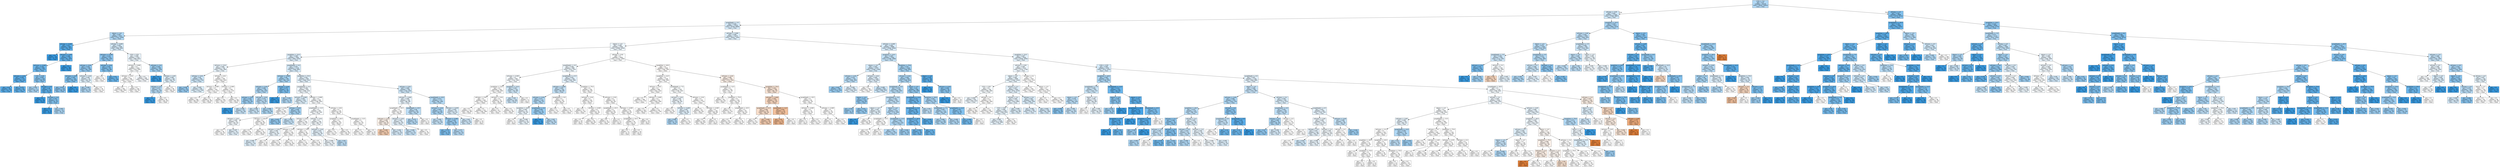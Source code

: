 digraph Tree {
node [shape=box, style="filled", color="black"] ;
0 [label="CCR <= 5.5\ngini = 0.47\nsamples = 26338\nvalue = [9935, 16403]\nclass = True", fillcolor="#b1d8f5"] ;
1 [label="sdComp <= 0.65\ngini = 0.491\nsamples = 17452\nvalue = [7565, 9887]\nclass = True", fillcolor="#d0e8f9"] ;
0 -> 1 [labeldistance=2.5, labelangle=45, headlabel="True"] ;
2 [label="graphDepth <= 3.5\ngini = 0.494\nsamples = 15225\nvalue = [6756, 8469]\nclass = True", fillcolor="#d7ebfa"] ;
1 -> 2 ;
3 [label="nbproc <= 4.5\ngini = 0.467\nsamples = 1953\nvalue = [724, 1229]\nclass = True", fillcolor="#aed7f4"] ;
2 -> 3 ;
4 [label="sdComp <= 0.065\ngini = 0.24\nsamples = 445\nvalue = [62, 383]\nclass = True", fillcolor="#59ade9"] ;
3 -> 4 ;
5 [label="gini = 0.0\nsamples = 90\nvalue = [0, 90]\nclass = True", fillcolor="#399de5"] ;
4 -> 5 ;
6 [label="sdComm <= 0.65\ngini = 0.288\nsamples = 355\nvalue = [62, 293]\nclass = True", fillcolor="#63b2eb"] ;
4 -> 6 ;
7 [label="sdComm <= 0.065\ngini = 0.329\nsamples = 299\nvalue = [62, 237]\nclass = True", fillcolor="#6db7ec"] ;
6 -> 7 ;
8 [label="sdComm <= 0.02\ngini = 0.259\nsamples = 170\nvalue = [26, 144]\nclass = True", fillcolor="#5dafea"] ;
7 -> 8 ;
9 [label="gini = 0.24\nsamples = 86\nvalue = [12, 74]\nclass = True", fillcolor="#59ade9"] ;
8 -> 9 ;
10 [label="gini = 0.278\nsamples = 84\nvalue = [14, 70]\nclass = True", fillcolor="#61b1ea"] ;
8 -> 10 ;
11 [label="CCR <= 0.55\ngini = 0.402\nsamples = 129\nvalue = [36, 93]\nclass = True", fillcolor="#86c3ef"] ;
7 -> 11 ;
12 [label="gini = 0.463\nsamples = 77\nvalue = [28, 49]\nclass = True", fillcolor="#aad5f4"] ;
11 -> 12 ;
13 [label="sdComp <= 0.2\ngini = 0.26\nsamples = 52\nvalue = [8, 44]\nclass = True", fillcolor="#5dafea"] ;
11 -> 13 ;
14 [label="gini = 0.0\nsamples = 22\nvalue = [0, 22]\nclass = True", fillcolor="#399de5"] ;
13 -> 14 ;
15 [label="sdComm <= 0.2\ngini = 0.391\nsamples = 30\nvalue = [8, 22]\nclass = True", fillcolor="#81c1ee"] ;
13 -> 15 ;
16 [label="gini = 0.0\nsamples = 8\nvalue = [0, 8]\nclass = True", fillcolor="#399de5"] ;
15 -> 16 ;
17 [label="gini = 0.463\nsamples = 22\nvalue = [8, 14]\nclass = True", fillcolor="#aad5f4"] ;
15 -> 17 ;
18 [label="gini = 0.0\nsamples = 56\nvalue = [0, 56]\nclass = True", fillcolor="#399de5"] ;
6 -> 18 ;
19 [label="sdComp <= 0.065\ngini = 0.493\nsamples = 1508\nvalue = [662, 846]\nclass = True", fillcolor="#d4eaf9"] ;
3 -> 19 ;
20 [label="sdComm <= 0.065\ngini = 0.418\nsamples = 276\nvalue = [82, 194]\nclass = True", fillcolor="#8dc6f0"] ;
19 -> 20 ;
21 [label="sdComp <= 0.02\ngini = 0.429\nsamples = 186\nvalue = [58, 128]\nclass = True", fillcolor="#93c9f1"] ;
20 -> 21 ;
22 [label="sdComm <= 0.02\ngini = 0.392\nsamples = 142\nvalue = [38, 104]\nclass = True", fillcolor="#81c1ee"] ;
21 -> 22 ;
23 [label="gini = 0.414\nsamples = 130\nvalue = [38, 92]\nclass = True", fillcolor="#8bc5f0"] ;
22 -> 23 ;
24 [label="gini = 0.0\nsamples = 12\nvalue = [0, 12]\nclass = True", fillcolor="#399de5"] ;
22 -> 24 ;
25 [label="sdComm <= 0.02\ngini = 0.496\nsamples = 44\nvalue = [20, 24]\nclass = True", fillcolor="#deeffb"] ;
21 -> 25 ;
26 [label="gini = 0.469\nsamples = 16\nvalue = [6, 10]\nclass = True", fillcolor="#b0d8f5"] ;
25 -> 26 ;
27 [label="gini = 0.5\nsamples = 28\nvalue = [14, 14]\nclass = False", fillcolor="#ffffff"] ;
25 -> 27 ;
28 [label="sdComp <= 0.02\ngini = 0.391\nsamples = 90\nvalue = [24, 66]\nclass = True", fillcolor="#81c1ee"] ;
20 -> 28 ;
29 [label="gini = 0.5\nsamples = 20\nvalue = [10, 10]\nclass = False", fillcolor="#ffffff"] ;
28 -> 29 ;
30 [label="gini = 0.32\nsamples = 70\nvalue = [14, 56]\nclass = True", fillcolor="#6ab6ec"] ;
28 -> 30 ;
31 [label="CCR <= 0.55\ngini = 0.498\nsamples = 1232\nvalue = [580, 652]\nclass = True", fillcolor="#e9f4fc"] ;
19 -> 31 ;
32 [label="sdComm <= 0.065\ngini = 0.5\nsamples = 1044\nvalue = [516, 528]\nclass = True", fillcolor="#fafdfe"] ;
31 -> 32 ;
33 [label="sdComm <= 0.02\ngini = 0.5\nsamples = 548\nvalue = [274, 274]\nclass = False", fillcolor="#ffffff"] ;
32 -> 33 ;
34 [label="gini = 0.5\nsamples = 392\nvalue = [196, 196]\nclass = False", fillcolor="#ffffff"] ;
33 -> 34 ;
35 [label="gini = 0.5\nsamples = 156\nvalue = [78, 78]\nclass = False", fillcolor="#ffffff"] ;
33 -> 35 ;
36 [label="gini = 0.5\nsamples = 496\nvalue = [242, 254]\nclass = True", fillcolor="#f6fafe"] ;
32 -> 36 ;
37 [label="sdComm <= 0.2\ngini = 0.449\nsamples = 188\nvalue = [64, 124]\nclass = True", fillcolor="#9fd0f2"] ;
31 -> 37 ;
38 [label="gini = 0.0\nsamples = 48\nvalue = [0, 48]\nclass = True", fillcolor="#399de5"] ;
37 -> 38 ;
39 [label="sdComm <= 0.65\ngini = 0.496\nsamples = 140\nvalue = [64, 76]\nclass = True", fillcolor="#e0f0fb"] ;
37 -> 39 ;
40 [label="sdComp <= 0.2\ngini = 0.473\nsamples = 52\nvalue = [20, 32]\nclass = True", fillcolor="#b5daf5"] ;
39 -> 40 ;
41 [label="gini = 0.0\nsamples = 12\nvalue = [0, 12]\nclass = True", fillcolor="#399de5"] ;
40 -> 41 ;
42 [label="gini = 0.5\nsamples = 40\nvalue = [20, 20]\nclass = False", fillcolor="#ffffff"] ;
40 -> 42 ;
43 [label="gini = 0.5\nsamples = 88\nvalue = [44, 44]\nclass = False", fillcolor="#ffffff"] ;
39 -> 43 ;
44 [label="sdComp <= 0.065\ngini = 0.496\nsamples = 13272\nvalue = [6032, 7240]\nclass = True", fillcolor="#deeffb"] ;
2 -> 44 ;
45 [label="nbproc <= 4.5\ngini = 0.499\nsamples = 4384\nvalue = [2090, 2294]\nclass = True", fillcolor="#edf6fd"] ;
44 -> 45 ;
46 [label="graphSize <= 22.5\ngini = 0.496\nsamples = 1892\nvalue = [858, 1034]\nclass = True", fillcolor="#ddeefb"] ;
45 -> 46 ;
47 [label="sdComm <= 0.02\ngini = 0.498\nsamples = 744\nvalue = [350, 394]\nclass = True", fillcolor="#e9f4fc"] ;
46 -> 47 ;
48 [label="sdComp <= 0.02\ngini = 0.49\nsamples = 304\nvalue = [130, 174]\nclass = True", fillcolor="#cde6f8"] ;
47 -> 48 ;
49 [label="gini = 0.436\nsamples = 56\nvalue = [18, 38]\nclass = True", fillcolor="#97cbf1"] ;
48 -> 49 ;
50 [label="gini = 0.495\nsamples = 248\nvalue = [112, 136]\nclass = True", fillcolor="#dceefa"] ;
48 -> 50 ;
51 [label="sdComp <= 0.02\ngini = 0.5\nsamples = 440\nvalue = [220, 220]\nclass = False", fillcolor="#ffffff"] ;
47 -> 51 ;
52 [label="sdComm <= 0.065\ngini = 0.5\nsamples = 220\nvalue = [110, 110]\nclass = False", fillcolor="#ffffff"] ;
51 -> 52 ;
53 [label="gini = 0.5\nsamples = 168\nvalue = [84, 84]\nclass = False", fillcolor="#ffffff"] ;
52 -> 53 ;
54 [label="gini = 0.5\nsamples = 52\nvalue = [26, 26]\nclass = False", fillcolor="#ffffff"] ;
52 -> 54 ;
55 [label="sdComm <= 0.065\ngini = 0.5\nsamples = 220\nvalue = [110, 110]\nclass = False", fillcolor="#ffffff"] ;
51 -> 55 ;
56 [label="gini = 0.5\nsamples = 104\nvalue = [52, 52]\nclass = False", fillcolor="#ffffff"] ;
55 -> 56 ;
57 [label="gini = 0.5\nsamples = 116\nvalue = [58, 58]\nclass = False", fillcolor="#ffffff"] ;
55 -> 57 ;
58 [label="graphDepth <= 6.5\ngini = 0.493\nsamples = 1148\nvalue = [508, 640]\nclass = True", fillcolor="#d6ebfa"] ;
46 -> 58 ;
59 [label="sdComm <= 0.065\ngini = 0.46\nsamples = 190\nvalue = [68, 122]\nclass = True", fillcolor="#a7d4f3"] ;
58 -> 59 ;
60 [label="sdComm <= 0.02\ngini = 0.468\nsamples = 166\nvalue = [62, 104]\nclass = True", fillcolor="#afd7f4"] ;
59 -> 60 ;
61 [label="sdComp <= 0.02\ngini = 0.444\nsamples = 60\nvalue = [20, 40]\nclass = True", fillcolor="#9ccef2"] ;
60 -> 61 ;
62 [label="gini = 0.0\nsamples = 12\nvalue = [0, 12]\nclass = True", fillcolor="#399de5"] ;
61 -> 62 ;
63 [label="gini = 0.486\nsamples = 48\nvalue = [20, 28]\nclass = True", fillcolor="#c6e3f8"] ;
61 -> 63 ;
64 [label="sdComp <= 0.02\ngini = 0.478\nsamples = 106\nvalue = [42, 64]\nclass = True", fillcolor="#bbddf6"] ;
60 -> 64 ;
65 [label="gini = 0.488\nsamples = 52\nvalue = [22, 30]\nclass = True", fillcolor="#cae5f8"] ;
64 -> 65 ;
66 [label="gini = 0.466\nsamples = 54\nvalue = [20, 34]\nclass = True", fillcolor="#add7f4"] ;
64 -> 66 ;
67 [label="sdComp <= 0.02\ngini = 0.375\nsamples = 24\nvalue = [6, 18]\nclass = True", fillcolor="#7bbeee"] ;
59 -> 67 ;
68 [label="gini = 0.0\nsamples = 8\nvalue = [0, 8]\nclass = True", fillcolor="#399de5"] ;
67 -> 68 ;
69 [label="gini = 0.469\nsamples = 16\nvalue = [6, 10]\nclass = True", fillcolor="#b0d8f5"] ;
67 -> 69 ;
70 [label="graphSize <= 75.0\ngini = 0.497\nsamples = 958\nvalue = [440, 518]\nclass = True", fillcolor="#e1f0fb"] ;
58 -> 70 ;
71 [label="graphDepth <= 9.0\ngini = 0.499\nsamples = 602\nvalue = [288, 314]\nclass = True", fillcolor="#eff7fd"] ;
70 -> 71 ;
72 [label="sdComm <= 0.065\ngini = 0.495\nsamples = 204\nvalue = [92, 112]\nclass = True", fillcolor="#dceefa"] ;
71 -> 72 ;
73 [label="sdComp <= 0.02\ngini = 0.5\nsamples = 142\nvalue = [70, 72]\nclass = True", fillcolor="#fafcfe"] ;
72 -> 73 ;
74 [label="sdComm <= 0.02\ngini = 0.499\nsamples = 62\nvalue = [30, 32]\nclass = True", fillcolor="#f3f9fd"] ;
73 -> 74 ;
75 [label="gini = 0.5\nsamples = 36\nvalue = [18, 18]\nclass = False", fillcolor="#ffffff"] ;
74 -> 75 ;
76 [label="gini = 0.497\nsamples = 26\nvalue = [12, 14]\nclass = True", fillcolor="#e3f1fb"] ;
74 -> 76 ;
77 [label="sdComm <= 0.02\ngini = 0.5\nsamples = 80\nvalue = [40, 40]\nclass = False", fillcolor="#ffffff"] ;
73 -> 77 ;
78 [label="gini = 0.5\nsamples = 28\nvalue = [14, 14]\nclass = False", fillcolor="#ffffff"] ;
77 -> 78 ;
79 [label="gini = 0.5\nsamples = 52\nvalue = [26, 26]\nclass = False", fillcolor="#ffffff"] ;
77 -> 79 ;
80 [label="sdComp <= 0.02\ngini = 0.458\nsamples = 62\nvalue = [22, 40]\nclass = True", fillcolor="#a6d3f3"] ;
72 -> 80 ;
81 [label="gini = 0.432\nsamples = 38\nvalue = [12, 26]\nclass = True", fillcolor="#94caf1"] ;
80 -> 81 ;
82 [label="gini = 0.486\nsamples = 24\nvalue = [10, 14]\nclass = True", fillcolor="#c6e3f8"] ;
80 -> 82 ;
83 [label="sdComm <= 0.065\ngini = 0.5\nsamples = 398\nvalue = [196, 202]\nclass = True", fillcolor="#f9fcfe"] ;
71 -> 83 ;
84 [label="graphDepth <= 13.5\ngini = 0.5\nsamples = 282\nvalue = [138, 144]\nclass = True", fillcolor="#f7fbfe"] ;
83 -> 84 ;
85 [label="sdComp <= 0.02\ngini = 0.5\nsamples = 142\nvalue = [70, 72]\nclass = True", fillcolor="#fafcfe"] ;
84 -> 85 ;
86 [label="sdComm <= 0.02\ngini = 0.499\nsamples = 38\nvalue = [18, 20]\nclass = True", fillcolor="#ebf5fc"] ;
85 -> 86 ;
87 [label="gini = 0.496\nsamples = 22\nvalue = [10, 12]\nclass = True", fillcolor="#deeffb"] ;
86 -> 87 ;
88 [label="gini = 0.5\nsamples = 16\nvalue = [8, 8]\nclass = False", fillcolor="#ffffff"] ;
86 -> 88 ;
89 [label="sdComm <= 0.02\ngini = 0.5\nsamples = 104\nvalue = [52, 52]\nclass = False", fillcolor="#ffffff"] ;
85 -> 89 ;
90 [label="gini = 0.5\nsamples = 52\nvalue = [26, 26]\nclass = False", fillcolor="#ffffff"] ;
89 -> 90 ;
91 [label="gini = 0.5\nsamples = 52\nvalue = [26, 26]\nclass = False", fillcolor="#ffffff"] ;
89 -> 91 ;
92 [label="sdComp <= 0.02\ngini = 0.5\nsamples = 140\nvalue = [68, 72]\nclass = True", fillcolor="#f4fafe"] ;
84 -> 92 ;
93 [label="sdComm <= 0.02\ngini = 0.5\nsamples = 84\nvalue = [42, 42]\nclass = False", fillcolor="#ffffff"] ;
92 -> 93 ;
94 [label="gini = 0.5\nsamples = 36\nvalue = [18, 18]\nclass = False", fillcolor="#ffffff"] ;
93 -> 94 ;
95 [label="gini = 0.5\nsamples = 48\nvalue = [24, 24]\nclass = False", fillcolor="#ffffff"] ;
93 -> 95 ;
96 [label="sdComm <= 0.02\ngini = 0.497\nsamples = 56\nvalue = [26, 30]\nclass = True", fillcolor="#e5f2fc"] ;
92 -> 96 ;
97 [label="gini = 0.499\nsamples = 46\nvalue = [22, 24]\nclass = True", fillcolor="#eff7fd"] ;
96 -> 97 ;
98 [label="gini = 0.48\nsamples = 10\nvalue = [4, 6]\nclass = True", fillcolor="#bddef6"] ;
96 -> 98 ;
99 [label="sdComp <= 0.02\ngini = 0.5\nsamples = 116\nvalue = [58, 58]\nclass = False", fillcolor="#ffffff"] ;
83 -> 99 ;
100 [label="graphSize <= 40.0\ngini = 0.5\nsamples = 84\nvalue = [42, 42]\nclass = False", fillcolor="#ffffff"] ;
99 -> 100 ;
101 [label="gini = 0.5\nsamples = 24\nvalue = [12, 12]\nclass = False", fillcolor="#ffffff"] ;
100 -> 101 ;
102 [label="gini = 0.5\nsamples = 60\nvalue = [30, 30]\nclass = False", fillcolor="#ffffff"] ;
100 -> 102 ;
103 [label="graphDepth <= 13.5\ngini = 0.5\nsamples = 32\nvalue = [16, 16]\nclass = False", fillcolor="#ffffff"] ;
99 -> 103 ;
104 [label="gini = 0.5\nsamples = 20\nvalue = [10, 10]\nclass = False", fillcolor="#ffffff"] ;
103 -> 104 ;
105 [label="gini = 0.5\nsamples = 12\nvalue = [6, 6]\nclass = False", fillcolor="#ffffff"] ;
103 -> 105 ;
106 [label="sdComp <= 0.02\ngini = 0.489\nsamples = 356\nvalue = [152, 204]\nclass = True", fillcolor="#cde6f8"] ;
70 -> 106 ;
107 [label="sdComm <= 0.065\ngini = 0.498\nsamples = 184\nvalue = [86, 98]\nclass = True", fillcolor="#e7f3fc"] ;
106 -> 107 ;
108 [label="graphDepth <= 25.5\ngini = 0.5\nsamples = 124\nvalue = [62, 62]\nclass = False", fillcolor="#ffffff"] ;
107 -> 108 ;
109 [label="sdComm <= 0.02\ngini = 0.498\nsamples = 68\nvalue = [36, 32]\nclass = False", fillcolor="#fcf1e9"] ;
108 -> 109 ;
110 [label="gini = 0.469\nsamples = 32\nvalue = [20, 12]\nclass = False", fillcolor="#f5cdb0"] ;
109 -> 110 ;
111 [label="gini = 0.494\nsamples = 36\nvalue = [16, 20]\nclass = True", fillcolor="#d7ebfa"] ;
109 -> 111 ;
112 [label="sdComm <= 0.02\ngini = 0.497\nsamples = 56\nvalue = [26, 30]\nclass = True", fillcolor="#e5f2fc"] ;
108 -> 112 ;
113 [label="gini = 0.486\nsamples = 24\nvalue = [10, 14]\nclass = True", fillcolor="#c6e3f8"] ;
112 -> 113 ;
114 [label="gini = 0.5\nsamples = 32\nvalue = [16, 16]\nclass = False", fillcolor="#ffffff"] ;
112 -> 114 ;
115 [label="graphDepth <= 25.5\ngini = 0.48\nsamples = 60\nvalue = [24, 36]\nclass = True", fillcolor="#bddef6"] ;
107 -> 115 ;
116 [label="gini = 0.473\nsamples = 52\nvalue = [20, 32]\nclass = True", fillcolor="#b5daf5"] ;
115 -> 116 ;
117 [label="gini = 0.5\nsamples = 8\nvalue = [4, 4]\nclass = False", fillcolor="#ffffff"] ;
115 -> 117 ;
118 [label="graphDepth <= 25.5\ngini = 0.473\nsamples = 172\nvalue = [66, 106]\nclass = True", fillcolor="#b4daf5"] ;
106 -> 118 ;
119 [label="sdComm <= 0.02\ngini = 0.463\nsamples = 132\nvalue = [48, 84]\nclass = True", fillcolor="#aad5f4"] ;
118 -> 119 ;
120 [label="gini = 0.486\nsamples = 48\nvalue = [20, 28]\nclass = True", fillcolor="#c6e3f8"] ;
119 -> 120 ;
121 [label="sdComm <= 0.065\ngini = 0.444\nsamples = 84\nvalue = [28, 56]\nclass = True", fillcolor="#9ccef2"] ;
119 -> 121 ;
122 [label="gini = 0.375\nsamples = 32\nvalue = [8, 24]\nclass = True", fillcolor="#7bbeee"] ;
121 -> 122 ;
123 [label="gini = 0.473\nsamples = 52\nvalue = [20, 32]\nclass = True", fillcolor="#b5daf5"] ;
121 -> 123 ;
124 [label="sdComm <= 0.055\ngini = 0.495\nsamples = 40\nvalue = [18, 22]\nclass = True", fillcolor="#dbedfa"] ;
118 -> 124 ;
125 [label="gini = 0.49\nsamples = 28\nvalue = [12, 16]\nclass = True", fillcolor="#cee6f8"] ;
124 -> 125 ;
126 [label="gini = 0.5\nsamples = 12\nvalue = [6, 6]\nclass = False", fillcolor="#ffffff"] ;
124 -> 126 ;
127 [label="sdComp <= 0.02\ngini = 0.5\nsamples = 2492\nvalue = [1232, 1260]\nclass = True", fillcolor="#fbfdfe"] ;
45 -> 127 ;
128 [label="graphDepth <= 6.5\ngini = 0.499\nsamples = 988\nvalue = [472, 516]\nclass = True", fillcolor="#eef7fd"] ;
127 -> 128 ;
129 [label="sdComm <= 0.065\ngini = 0.5\nsamples = 640\nvalue = [312, 328]\nclass = True", fillcolor="#f5fafe"] ;
128 -> 129 ;
130 [label="graphSize <= 22.5\ngini = 0.5\nsamples = 520\nvalue = [260, 260]\nclass = False", fillcolor="#ffffff"] ;
129 -> 130 ;
131 [label="sdComm <= 0.02\ngini = 0.5\nsamples = 444\nvalue = [222, 222]\nclass = False", fillcolor="#ffffff"] ;
130 -> 131 ;
132 [label="gini = 0.5\nsamples = 112\nvalue = [56, 56]\nclass = False", fillcolor="#ffffff"] ;
131 -> 132 ;
133 [label="gini = 0.5\nsamples = 332\nvalue = [166, 166]\nclass = False", fillcolor="#ffffff"] ;
131 -> 133 ;
134 [label="sdComm <= 0.02\ngini = 0.5\nsamples = 76\nvalue = [38, 38]\nclass = False", fillcolor="#ffffff"] ;
130 -> 134 ;
135 [label="gini = 0.5\nsamples = 20\nvalue = [10, 10]\nclass = False", fillcolor="#ffffff"] ;
134 -> 135 ;
136 [label="gini = 0.5\nsamples = 56\nvalue = [28, 28]\nclass = False", fillcolor="#ffffff"] ;
134 -> 136 ;
137 [label="graphSize <= 22.5\ngini = 0.491\nsamples = 120\nvalue = [52, 68]\nclass = True", fillcolor="#d0e8f9"] ;
129 -> 137 ;
138 [label="gini = 0.49\nsamples = 116\nvalue = [50, 66]\nclass = True", fillcolor="#cfe7f9"] ;
137 -> 138 ;
139 [label="gini = 0.5\nsamples = 4\nvalue = [2, 2]\nclass = False", fillcolor="#ffffff"] ;
137 -> 139 ;
140 [label="graphDepth <= 13.5\ngini = 0.497\nsamples = 348\nvalue = [160, 188]\nclass = True", fillcolor="#e2f0fb"] ;
128 -> 140 ;
141 [label="sdComm <= 0.065\ngini = 0.485\nsamples = 164\nvalue = [68, 96]\nclass = True", fillcolor="#c5e2f7"] ;
140 -> 141 ;
142 [label="sdComm <= 0.02\ngini = 0.471\nsamples = 116\nvalue = [44, 72]\nclass = True", fillcolor="#b2d9f5"] ;
141 -> 142 ;
143 [label="graphSize <= 40.0\ngini = 0.499\nsamples = 42\nvalue = [20, 22]\nclass = True", fillcolor="#edf6fd"] ;
142 -> 143 ;
144 [label="gini = 0.5\nsamples = 8\nvalue = [4, 4]\nclass = False", fillcolor="#ffffff"] ;
143 -> 144 ;
145 [label="gini = 0.498\nsamples = 34\nvalue = [16, 18]\nclass = True", fillcolor="#e9f4fc"] ;
143 -> 145 ;
146 [label="graphDepth <= 9.0\ngini = 0.438\nsamples = 74\nvalue = [24, 50]\nclass = True", fillcolor="#98ccf1"] ;
142 -> 146 ;
147 [label="gini = 0.0\nsamples = 14\nvalue = [0, 14]\nclass = True", fillcolor="#399de5"] ;
146 -> 147 ;
148 [label="gini = 0.48\nsamples = 60\nvalue = [24, 36]\nclass = True", fillcolor="#bddef6"] ;
146 -> 148 ;
149 [label="graphDepth <= 9.0\ngini = 0.5\nsamples = 48\nvalue = [24, 24]\nclass = False", fillcolor="#ffffff"] ;
141 -> 149 ;
150 [label="gini = 0.5\nsamples = 24\nvalue = [12, 12]\nclass = False", fillcolor="#ffffff"] ;
149 -> 150 ;
151 [label="gini = 0.5\nsamples = 24\nvalue = [12, 12]\nclass = False", fillcolor="#ffffff"] ;
149 -> 151 ;
152 [label="graphSize <= 75.0\ngini = 0.5\nsamples = 184\nvalue = [92, 92]\nclass = False", fillcolor="#ffffff"] ;
140 -> 152 ;
153 [label="sdComm <= 0.02\ngini = 0.5\nsamples = 104\nvalue = [52, 52]\nclass = False", fillcolor="#ffffff"] ;
152 -> 153 ;
154 [label="gini = 0.5\nsamples = 32\nvalue = [16, 16]\nclass = False", fillcolor="#ffffff"] ;
153 -> 154 ;
155 [label="sdComm <= 0.065\ngini = 0.5\nsamples = 72\nvalue = [36, 36]\nclass = False", fillcolor="#ffffff"] ;
153 -> 155 ;
156 [label="gini = 0.5\nsamples = 16\nvalue = [8, 8]\nclass = False", fillcolor="#ffffff"] ;
155 -> 156 ;
157 [label="gini = 0.5\nsamples = 56\nvalue = [28, 28]\nclass = False", fillcolor="#ffffff"] ;
155 -> 157 ;
158 [label="sdComm <= 0.02\ngini = 0.5\nsamples = 80\nvalue = [40, 40]\nclass = False", fillcolor="#ffffff"] ;
152 -> 158 ;
159 [label="graphDepth <= 25.5\ngini = 0.5\nsamples = 40\nvalue = [20, 20]\nclass = False", fillcolor="#ffffff"] ;
158 -> 159 ;
160 [label="gini = 0.5\nsamples = 32\nvalue = [16, 16]\nclass = False", fillcolor="#ffffff"] ;
159 -> 160 ;
161 [label="gini = 0.5\nsamples = 8\nvalue = [4, 4]\nclass = False", fillcolor="#ffffff"] ;
159 -> 161 ;
162 [label="sdComm <= 0.065\ngini = 0.5\nsamples = 40\nvalue = [20, 20]\nclass = False", fillcolor="#ffffff"] ;
158 -> 162 ;
163 [label="graphDepth <= 25.5\ngini = 0.5\nsamples = 24\nvalue = [12, 12]\nclass = False", fillcolor="#ffffff"] ;
162 -> 163 ;
164 [label="gini = 0.5\nsamples = 8\nvalue = [4, 4]\nclass = False", fillcolor="#ffffff"] ;
163 -> 164 ;
165 [label="gini = 0.5\nsamples = 16\nvalue = [8, 8]\nclass = False", fillcolor="#ffffff"] ;
163 -> 165 ;
166 [label="gini = 0.5\nsamples = 16\nvalue = [8, 8]\nclass = False", fillcolor="#ffffff"] ;
162 -> 166 ;
167 [label="graphSize <= 40.0\ngini = 0.5\nsamples = 1504\nvalue = [760, 744]\nclass = False", fillcolor="#fefcfb"] ;
127 -> 167 ;
168 [label="graphSize <= 22.5\ngini = 0.5\nsamples = 1184\nvalue = [590, 594]\nclass = True", fillcolor="#fefeff"] ;
167 -> 168 ;
169 [label="sdComm <= 0.02\ngini = 0.5\nsamples = 864\nvalue = [432, 432]\nclass = False", fillcolor="#ffffff"] ;
168 -> 169 ;
170 [label="gini = 0.5\nsamples = 348\nvalue = [174, 174]\nclass = False", fillcolor="#ffffff"] ;
169 -> 170 ;
171 [label="sdComm <= 0.065\ngini = 0.5\nsamples = 516\nvalue = [258, 258]\nclass = False", fillcolor="#ffffff"] ;
169 -> 171 ;
172 [label="gini = 0.5\nsamples = 164\nvalue = [82, 82]\nclass = False", fillcolor="#ffffff"] ;
171 -> 172 ;
173 [label="gini = 0.5\nsamples = 352\nvalue = [176, 176]\nclass = False", fillcolor="#ffffff"] ;
171 -> 173 ;
174 [label="graphDepth <= 7.5\ngini = 0.5\nsamples = 320\nvalue = [158, 162]\nclass = True", fillcolor="#fafdfe"] ;
168 -> 174 ;
175 [label="sdComm <= 0.02\ngini = 0.499\nsamples = 96\nvalue = [46, 50]\nclass = True", fillcolor="#eff7fd"] ;
174 -> 175 ;
176 [label="gini = 0.5\nsamples = 48\nvalue = [24, 24]\nclass = False", fillcolor="#ffffff"] ;
175 -> 176 ;
177 [label="sdComm <= 0.065\ngini = 0.497\nsamples = 48\nvalue = [22, 26]\nclass = True", fillcolor="#e1f0fb"] ;
175 -> 177 ;
178 [label="gini = 0.469\nsamples = 16\nvalue = [6, 10]\nclass = True", fillcolor="#b0d8f5"] ;
177 -> 178 ;
179 [label="gini = 0.5\nsamples = 32\nvalue = [16, 16]\nclass = False", fillcolor="#ffffff"] ;
177 -> 179 ;
180 [label="sdComm <= 0.02\ngini = 0.5\nsamples = 224\nvalue = [112, 112]\nclass = False", fillcolor="#ffffff"] ;
174 -> 180 ;
181 [label="gini = 0.5\nsamples = 88\nvalue = [44, 44]\nclass = False", fillcolor="#ffffff"] ;
180 -> 181 ;
182 [label="sdComm <= 0.065\ngini = 0.5\nsamples = 136\nvalue = [68, 68]\nclass = False", fillcolor="#ffffff"] ;
180 -> 182 ;
183 [label="gini = 0.5\nsamples = 128\nvalue = [64, 64]\nclass = False", fillcolor="#ffffff"] ;
182 -> 183 ;
184 [label="gini = 0.5\nsamples = 8\nvalue = [4, 4]\nclass = False", fillcolor="#ffffff"] ;
182 -> 184 ;
185 [label="sdComm <= 0.02\ngini = 0.498\nsamples = 320\nvalue = [170, 150]\nclass = False", fillcolor="#fcf0e8"] ;
167 -> 185 ;
186 [label="graphDepth <= 12.5\ngini = 0.5\nsamples = 152\nvalue = [76, 76]\nclass = False", fillcolor="#ffffff"] ;
185 -> 186 ;
187 [label="gini = 0.5\nsamples = 48\nvalue = [24, 24]\nclass = False", fillcolor="#ffffff"] ;
186 -> 187 ;
188 [label="graphSize <= 75.0\ngini = 0.5\nsamples = 104\nvalue = [52, 52]\nclass = False", fillcolor="#ffffff"] ;
186 -> 188 ;
189 [label="gini = 0.5\nsamples = 20\nvalue = [10, 10]\nclass = False", fillcolor="#ffffff"] ;
188 -> 189 ;
190 [label="graphDepth <= 25.5\ngini = 0.5\nsamples = 84\nvalue = [42, 42]\nclass = False", fillcolor="#ffffff"] ;
188 -> 190 ;
191 [label="gini = 0.5\nsamples = 48\nvalue = [24, 24]\nclass = False", fillcolor="#ffffff"] ;
190 -> 191 ;
192 [label="gini = 0.5\nsamples = 36\nvalue = [18, 18]\nclass = False", fillcolor="#ffffff"] ;
190 -> 192 ;
193 [label="graphSize <= 75.0\ngini = 0.493\nsamples = 168\nvalue = [94, 74]\nclass = False", fillcolor="#f9e4d5"] ;
185 -> 193 ;
194 [label="sdComm <= 0.065\ngini = 0.482\nsamples = 104\nvalue = [62, 42]\nclass = False", fillcolor="#f7d6bf"] ;
193 -> 194 ;
195 [label="graphDepth <= 12.5\ngini = 0.489\nsamples = 80\nvalue = [46, 34]\nclass = False", fillcolor="#f8decb"] ;
194 -> 195 ;
196 [label="gini = 0.5\nsamples = 32\nvalue = [16, 16]\nclass = False", fillcolor="#ffffff"] ;
195 -> 196 ;
197 [label="gini = 0.469\nsamples = 48\nvalue = [30, 18]\nclass = False", fillcolor="#f5cdb0"] ;
195 -> 197 ;
198 [label="graphDepth <= 12.5\ngini = 0.444\nsamples = 24\nvalue = [16, 8]\nclass = False", fillcolor="#f2c09c"] ;
194 -> 198 ;
199 [label="gini = 0.42\nsamples = 20\nvalue = [14, 6]\nclass = False", fillcolor="#f0b78e"] ;
198 -> 199 ;
200 [label="gini = 0.5\nsamples = 4\nvalue = [2, 2]\nclass = False", fillcolor="#ffffff"] ;
198 -> 200 ;
201 [label="graphDepth <= 25.5\ngini = 0.5\nsamples = 64\nvalue = [32, 32]\nclass = False", fillcolor="#ffffff"] ;
193 -> 201 ;
202 [label="sdComm <= 0.065\ngini = 0.5\nsamples = 32\nvalue = [16, 16]\nclass = False", fillcolor="#ffffff"] ;
201 -> 202 ;
203 [label="gini = 0.5\nsamples = 8\nvalue = [4, 4]\nclass = False", fillcolor="#ffffff"] ;
202 -> 203 ;
204 [label="gini = 0.5\nsamples = 24\nvalue = [12, 12]\nclass = False", fillcolor="#ffffff"] ;
202 -> 204 ;
205 [label="sdComm <= 0.065\ngini = 0.5\nsamples = 32\nvalue = [16, 16]\nclass = False", fillcolor="#ffffff"] ;
201 -> 205 ;
206 [label="gini = 0.5\nsamples = 8\nvalue = [4, 4]\nclass = False", fillcolor="#ffffff"] ;
205 -> 206 ;
207 [label="gini = 0.5\nsamples = 24\nvalue = [12, 12]\nclass = False", fillcolor="#ffffff"] ;
205 -> 207 ;
208 [label="sdComm <= 0.065\ngini = 0.494\nsamples = 8888\nvalue = [3942, 4946]\nclass = True", fillcolor="#d7ebfa"] ;
44 -> 208 ;
209 [label="graphSize <= 22.5\ngini = 0.485\nsamples = 3384\nvalue = [1396, 1988]\nclass = True", fillcolor="#c4e2f7"] ;
208 -> 209 ;
210 [label="nbproc <= 4.5\ngini = 0.492\nsamples = 2378\nvalue = [1040, 1338]\nclass = True", fillcolor="#d3e9f9"] ;
209 -> 210 ;
211 [label="sdComm <= 0.02\ngini = 0.478\nsamples = 754\nvalue = [298, 456]\nclass = True", fillcolor="#baddf6"] ;
210 -> 211 ;
212 [label="gini = 0.441\nsamples = 348\nvalue = [114, 234]\nclass = True", fillcolor="#99cdf2"] ;
211 -> 212 ;
213 [label="gini = 0.496\nsamples = 406\nvalue = [184, 222]\nclass = True", fillcolor="#ddeefb"] ;
211 -> 213 ;
214 [label="sdComm <= 0.02\ngini = 0.496\nsamples = 1624\nvalue = [742, 882]\nclass = True", fillcolor="#e0effb"] ;
210 -> 214 ;
215 [label="gini = 0.5\nsamples = 704\nvalue = [352, 352]\nclass = False", fillcolor="#ffffff"] ;
214 -> 215 ;
216 [label="gini = 0.488\nsamples = 920\nvalue = [390, 530]\nclass = True", fillcolor="#cbe5f8"] ;
214 -> 216 ;
217 [label="graphSize <= 75.0\ngini = 0.457\nsamples = 1006\nvalue = [356, 650]\nclass = True", fillcolor="#a5d3f3"] ;
209 -> 217 ;
218 [label="sdComm <= 0.02\ngini = 0.464\nsamples = 950\nvalue = [348, 602]\nclass = True", fillcolor="#abd6f4"] ;
217 -> 218 ;
219 [label="graphDepth <= 6.5\ngini = 0.476\nsamples = 662\nvalue = [258, 404]\nclass = True", fillcolor="#b7dcf6"] ;
218 -> 219 ;
220 [label="nbproc <= 4.5\ngini = 0.433\nsamples = 120\nvalue = [38, 82]\nclass = True", fillcolor="#95caf1"] ;
219 -> 220 ;
221 [label="gini = 0.444\nsamples = 12\nvalue = [4, 8]\nclass = True", fillcolor="#9ccef2"] ;
220 -> 221 ;
222 [label="gini = 0.431\nsamples = 108\nvalue = [34, 74]\nclass = True", fillcolor="#94caf1"] ;
220 -> 222 ;
223 [label="graphDepth <= 9.0\ngini = 0.482\nsamples = 542\nvalue = [220, 322]\nclass = True", fillcolor="#c0e0f7"] ;
219 -> 223 ;
224 [label="nbproc <= 4.5\ngini = 0.497\nsamples = 104\nvalue = [48, 56]\nclass = True", fillcolor="#e3f1fb"] ;
223 -> 224 ;
225 [label="gini = 0.0\nsamples = 8\nvalue = [0, 8]\nclass = True", fillcolor="#399de5"] ;
224 -> 225 ;
226 [label="gini = 0.5\nsamples = 96\nvalue = [48, 48]\nclass = False", fillcolor="#ffffff"] ;
224 -> 226 ;
227 [label="nbproc <= 4.5\ngini = 0.477\nsamples = 438\nvalue = [172, 266]\nclass = True", fillcolor="#b9dcf6"] ;
223 -> 227 ;
228 [label="graphDepth <= 13.5\ngini = 0.5\nsamples = 64\nvalue = [32, 32]\nclass = False", fillcolor="#ffffff"] ;
227 -> 228 ;
229 [label="gini = 0.5\nsamples = 56\nvalue = [28, 28]\nclass = False", fillcolor="#ffffff"] ;
228 -> 229 ;
230 [label="gini = 0.5\nsamples = 8\nvalue = [4, 4]\nclass = False", fillcolor="#ffffff"] ;
228 -> 230 ;
231 [label="graphDepth <= 13.5\ngini = 0.468\nsamples = 374\nvalue = [140, 234]\nclass = True", fillcolor="#afd8f5"] ;
227 -> 231 ;
232 [label="gini = 0.47\nsamples = 350\nvalue = [132, 218]\nclass = True", fillcolor="#b1d8f5"] ;
231 -> 232 ;
233 [label="gini = 0.444\nsamples = 24\nvalue = [8, 16]\nclass = True", fillcolor="#9ccef2"] ;
231 -> 233 ;
234 [label="nbproc <= 4.5\ngini = 0.43\nsamples = 288\nvalue = [90, 198]\nclass = True", fillcolor="#93caf1"] ;
218 -> 234 ;
235 [label="graphDepth <= 13.5\ngini = 0.335\nsamples = 94\nvalue = [20, 74]\nclass = True", fillcolor="#6fb7ec"] ;
234 -> 235 ;
236 [label="graphDepth <= 9.0\ngini = 0.308\nsamples = 84\nvalue = [16, 68]\nclass = True", fillcolor="#68b4eb"] ;
235 -> 236 ;
237 [label="graphSize <= 40.0\ngini = 0.337\nsamples = 56\nvalue = [12, 44]\nclass = True", fillcolor="#6fb8ec"] ;
236 -> 237 ;
238 [label="gini = 0.346\nsamples = 36\nvalue = [8, 28]\nclass = True", fillcolor="#72b9ec"] ;
237 -> 238 ;
239 [label="gini = 0.32\nsamples = 20\nvalue = [4, 16]\nclass = True", fillcolor="#6ab6ec"] ;
237 -> 239 ;
240 [label="gini = 0.245\nsamples = 28\nvalue = [4, 24]\nclass = True", fillcolor="#5aade9"] ;
236 -> 240 ;
241 [label="gini = 0.48\nsamples = 10\nvalue = [4, 6]\nclass = True", fillcolor="#bddef6"] ;
235 -> 241 ;
242 [label="graphSize <= 40.0\ngini = 0.461\nsamples = 194\nvalue = [70, 124]\nclass = True", fillcolor="#a9d4f4"] ;
234 -> 242 ;
243 [label="graphDepth <= 7.5\ngini = 0.467\nsamples = 172\nvalue = [64, 108]\nclass = True", fillcolor="#aed7f4"] ;
242 -> 243 ;
244 [label="gini = 0.466\nsamples = 108\nvalue = [40, 68]\nclass = True", fillcolor="#add7f4"] ;
243 -> 244 ;
245 [label="gini = 0.469\nsamples = 64\nvalue = [24, 40]\nclass = True", fillcolor="#b0d8f5"] ;
243 -> 245 ;
246 [label="graphDepth <= 12.5\ngini = 0.397\nsamples = 22\nvalue = [6, 16]\nclass = True", fillcolor="#83c2ef"] ;
242 -> 246 ;
247 [label="gini = 0.346\nsamples = 18\nvalue = [4, 14]\nclass = True", fillcolor="#72b9ec"] ;
246 -> 247 ;
248 [label="gini = 0.5\nsamples = 4\nvalue = [2, 2]\nclass = False", fillcolor="#ffffff"] ;
246 -> 248 ;
249 [label="nbproc <= 4.5\ngini = 0.245\nsamples = 56\nvalue = [8, 48]\nclass = True", fillcolor="#5aade9"] ;
217 -> 249 ;
250 [label="gini = 0.0\nsamples = 28\nvalue = [0, 28]\nclass = True", fillcolor="#399de5"] ;
249 -> 250 ;
251 [label="sdComm <= 0.02\ngini = 0.408\nsamples = 28\nvalue = [8, 20]\nclass = True", fillcolor="#88c4ef"] ;
249 -> 251 ;
252 [label="gini = 0.0\nsamples = 12\nvalue = [0, 12]\nclass = True", fillcolor="#399de5"] ;
251 -> 252 ;
253 [label="gini = 0.5\nsamples = 16\nvalue = [8, 8]\nclass = False", fillcolor="#ffffff"] ;
251 -> 253 ;
254 [label="graphSize <= 22.5\ngini = 0.497\nsamples = 5504\nvalue = [2546, 2958]\nclass = True", fillcolor="#e3f1fb"] ;
208 -> 254 ;
255 [label="sdComm <= 0.65\ngini = 0.499\nsamples = 3310\nvalue = [1574, 1736]\nclass = True", fillcolor="#edf6fd"] ;
254 -> 255 ;
256 [label="nbproc <= 4.5\ngini = 0.498\nsamples = 2686\nvalue = [1262, 1424]\nclass = True", fillcolor="#e8f4fc"] ;
255 -> 256 ;
257 [label="CCR <= 0.55\ngini = 0.5\nsamples = 794\nvalue = [388, 406]\nclass = True", fillcolor="#f6fbfe"] ;
256 -> 257 ;
258 [label="gini = 0.499\nsamples = 424\nvalue = [202, 222]\nclass = True", fillcolor="#edf6fd"] ;
257 -> 258 ;
259 [label="sdComp <= 0.2\ngini = 0.5\nsamples = 370\nvalue = [186, 184]\nclass = False", fillcolor="#fffefd"] ;
257 -> 259 ;
260 [label="gini = 0.5\nsamples = 162\nvalue = [82, 80]\nclass = False", fillcolor="#fefcfa"] ;
259 -> 260 ;
261 [label="gini = 0.5\nsamples = 208\nvalue = [104, 104]\nclass = False", fillcolor="#ffffff"] ;
259 -> 261 ;
262 [label="sdComm <= 0.2\ngini = 0.497\nsamples = 1892\nvalue = [874, 1018]\nclass = True", fillcolor="#e3f1fb"] ;
256 -> 262 ;
263 [label="sdComp <= 0.2\ngini = 0.498\nsamples = 1312\nvalue = [614, 698]\nclass = True", fillcolor="#e7f3fc"] ;
262 -> 263 ;
264 [label="CCR <= 0.55\ngini = 0.498\nsamples = 1188\nvalue = [558, 630]\nclass = True", fillcolor="#e8f4fc"] ;
263 -> 264 ;
265 [label="gini = 0.498\nsamples = 1104\nvalue = [516, 588]\nclass = True", fillcolor="#e7f3fc"] ;
264 -> 265 ;
266 [label="gini = 0.5\nsamples = 84\nvalue = [42, 42]\nclass = False", fillcolor="#ffffff"] ;
264 -> 266 ;
267 [label="gini = 0.495\nsamples = 124\nvalue = [56, 68]\nclass = True", fillcolor="#dceefa"] ;
263 -> 267 ;
268 [label="sdComp <= 0.2\ngini = 0.495\nsamples = 580\nvalue = [260, 320]\nclass = True", fillcolor="#daedfa"] ;
262 -> 268 ;
269 [label="gini = 0.496\nsamples = 388\nvalue = [176, 212]\nclass = True", fillcolor="#ddeefb"] ;
268 -> 269 ;
270 [label="gini = 0.492\nsamples = 192\nvalue = [84, 108]\nclass = True", fillcolor="#d3e9f9"] ;
268 -> 270 ;
271 [label="sdComp <= 0.2\ngini = 0.5\nsamples = 624\nvalue = [312, 312]\nclass = False", fillcolor="#ffffff"] ;
255 -> 271 ;
272 [label="gini = 0.5\nsamples = 204\nvalue = [102, 102]\nclass = False", fillcolor="#ffffff"] ;
271 -> 272 ;
273 [label="nbproc <= 4.5\ngini = 0.5\nsamples = 420\nvalue = [210, 210]\nclass = False", fillcolor="#ffffff"] ;
271 -> 273 ;
274 [label="gini = 0.5\nsamples = 24\nvalue = [12, 12]\nclass = False", fillcolor="#ffffff"] ;
273 -> 274 ;
275 [label="gini = 0.5\nsamples = 396\nvalue = [198, 198]\nclass = False", fillcolor="#ffffff"] ;
273 -> 275 ;
276 [label="CCR <= 0.55\ngini = 0.494\nsamples = 2194\nvalue = [972, 1222]\nclass = True", fillcolor="#d6ebfa"] ;
254 -> 276 ;
277 [label="graphSize <= 40.0\ngini = 0.465\nsamples = 402\nvalue = [148, 254]\nclass = True", fillcolor="#acd6f4"] ;
276 -> 277 ;
278 [label="graphDepth <= 7.5\ngini = 0.489\nsamples = 300\nvalue = [128, 172]\nclass = True", fillcolor="#cce6f8"] ;
277 -> 278 ;
279 [label="nbproc <= 4.5\ngini = 0.478\nsamples = 172\nvalue = [68, 104]\nclass = True", fillcolor="#baddf6"] ;
278 -> 279 ;
280 [label="gini = 0.408\nsamples = 28\nvalue = [8, 20]\nclass = True", fillcolor="#88c4ef"] ;
279 -> 280 ;
281 [label="gini = 0.486\nsamples = 144\nvalue = [60, 84]\nclass = True", fillcolor="#c6e3f8"] ;
279 -> 281 ;
282 [label="nbproc <= 4.5\ngini = 0.498\nsamples = 128\nvalue = [60, 68]\nclass = True", fillcolor="#e8f3fc"] ;
278 -> 282 ;
283 [label="gini = 0.5\nsamples = 8\nvalue = [4, 4]\nclass = False", fillcolor="#ffffff"] ;
282 -> 283 ;
284 [label="gini = 0.498\nsamples = 120\nvalue = [56, 64]\nclass = True", fillcolor="#e6f3fc"] ;
282 -> 284 ;
285 [label="graphDepth <= 12.5\ngini = 0.315\nsamples = 102\nvalue = [20, 82]\nclass = True", fillcolor="#69b5eb"] ;
277 -> 285 ;
286 [label="nbproc <= 4.5\ngini = 0.408\nsamples = 28\nvalue = [8, 20]\nclass = True", fillcolor="#88c4ef"] ;
285 -> 286 ;
287 [label="gini = 0.444\nsamples = 24\nvalue = [8, 16]\nclass = True", fillcolor="#9ccef2"] ;
286 -> 287 ;
288 [label="gini = 0.0\nsamples = 4\nvalue = [0, 4]\nclass = True", fillcolor="#399de5"] ;
286 -> 288 ;
289 [label="nbproc <= 4.5\ngini = 0.272\nsamples = 74\nvalue = [12, 62]\nclass = True", fillcolor="#5fb0ea"] ;
285 -> 289 ;
290 [label="graphDepth <= 25.5\ngini = 0.111\nsamples = 34\nvalue = [2, 32]\nclass = True", fillcolor="#45a3e7"] ;
289 -> 290 ;
291 [label="graphSize <= 75.0\ngini = 0.198\nsamples = 18\nvalue = [2, 16]\nclass = True", fillcolor="#52a9e8"] ;
290 -> 291 ;
292 [label="gini = 0.0\nsamples = 8\nvalue = [0, 8]\nclass = True", fillcolor="#399de5"] ;
291 -> 292 ;
293 [label="gini = 0.32\nsamples = 10\nvalue = [2, 8]\nclass = True", fillcolor="#6ab6ec"] ;
291 -> 293 ;
294 [label="gini = 0.0\nsamples = 16\nvalue = [0, 16]\nclass = True", fillcolor="#399de5"] ;
290 -> 294 ;
295 [label="graphDepth <= 25.5\ngini = 0.375\nsamples = 40\nvalue = [10, 30]\nclass = True", fillcolor="#7bbeee"] ;
289 -> 295 ;
296 [label="graphSize <= 75.0\ngini = 0.245\nsamples = 28\nvalue = [4, 24]\nclass = True", fillcolor="#5aade9"] ;
295 -> 296 ;
297 [label="gini = 0.444\nsamples = 12\nvalue = [4, 8]\nclass = True", fillcolor="#9ccef2"] ;
296 -> 297 ;
298 [label="gini = 0.0\nsamples = 16\nvalue = [0, 16]\nclass = True", fillcolor="#399de5"] ;
296 -> 298 ;
299 [label="gini = 0.5\nsamples = 12\nvalue = [6, 6]\nclass = False", fillcolor="#ffffff"] ;
295 -> 299 ;
300 [label="graphDepth <= 9.0\ngini = 0.497\nsamples = 1792\nvalue = [824, 968]\nclass = True", fillcolor="#e2f0fb"] ;
276 -> 300 ;
301 [label="nbproc <= 4.5\ngini = 0.486\nsamples = 662\nvalue = [276, 386]\nclass = True", fillcolor="#c7e3f8"] ;
300 -> 301 ;
302 [label="sdComm <= 0.65\ngini = 0.468\nsamples = 278\nvalue = [104, 174]\nclass = True", fillcolor="#afd8f5"] ;
301 -> 302 ;
303 [label="graphSize <= 40.0\ngini = 0.479\nsamples = 216\nvalue = [86, 130]\nclass = True", fillcolor="#bcdef6"] ;
302 -> 303 ;
304 [label="sdComp <= 0.2\ngini = 0.426\nsamples = 78\nvalue = [24, 54]\nclass = True", fillcolor="#91c9f1"] ;
303 -> 304 ;
305 [label="sdComm <= 0.2\ngini = 0.486\nsamples = 24\nvalue = [10, 14]\nclass = True", fillcolor="#c6e3f8"] ;
304 -> 305 ;
306 [label="gini = 0.469\nsamples = 16\nvalue = [6, 10]\nclass = True", fillcolor="#b0d8f5"] ;
305 -> 306 ;
307 [label="gini = 0.5\nsamples = 8\nvalue = [4, 4]\nclass = False", fillcolor="#ffffff"] ;
305 -> 307 ;
308 [label="sdComm <= 0.2\ngini = 0.384\nsamples = 54\nvalue = [14, 40]\nclass = True", fillcolor="#7ebfee"] ;
304 -> 308 ;
309 [label="gini = 0.337\nsamples = 28\nvalue = [6, 22]\nclass = True", fillcolor="#6fb8ec"] ;
308 -> 309 ;
310 [label="gini = 0.426\nsamples = 26\nvalue = [8, 18]\nclass = True", fillcolor="#91c9f1"] ;
308 -> 310 ;
311 [label="sdComp <= 0.2\ngini = 0.495\nsamples = 138\nvalue = [62, 76]\nclass = True", fillcolor="#dbedfa"] ;
303 -> 311 ;
312 [label="sdComm <= 0.2\ngini = 0.483\nsamples = 44\nvalue = [18, 26]\nclass = True", fillcolor="#c2e1f7"] ;
311 -> 312 ;
313 [label="gini = 0.469\nsamples = 32\nvalue = [12, 20]\nclass = True", fillcolor="#b0d8f5"] ;
312 -> 313 ;
314 [label="gini = 0.5\nsamples = 12\nvalue = [6, 6]\nclass = False", fillcolor="#ffffff"] ;
312 -> 314 ;
315 [label="sdComm <= 0.2\ngini = 0.498\nsamples = 94\nvalue = [44, 50]\nclass = True", fillcolor="#e7f3fc"] ;
311 -> 315 ;
316 [label="gini = 0.499\nsamples = 54\nvalue = [26, 28]\nclass = True", fillcolor="#f1f8fd"] ;
315 -> 316 ;
317 [label="gini = 0.495\nsamples = 40\nvalue = [18, 22]\nclass = True", fillcolor="#dbedfa"] ;
315 -> 317 ;
318 [label="sdComp <= 0.2\ngini = 0.412\nsamples = 62\nvalue = [18, 44]\nclass = True", fillcolor="#8ac5f0"] ;
302 -> 318 ;
319 [label="graphDepth <= 6.5\ngini = 0.484\nsamples = 34\nvalue = [14, 20]\nclass = True", fillcolor="#c4e2f7"] ;
318 -> 319 ;
320 [label="gini = 0.5\nsamples = 24\nvalue = [12, 12]\nclass = False", fillcolor="#ffffff"] ;
319 -> 320 ;
321 [label="gini = 0.32\nsamples = 10\nvalue = [2, 8]\nclass = True", fillcolor="#6ab6ec"] ;
319 -> 321 ;
322 [label="graphDepth <= 6.5\ngini = 0.245\nsamples = 28\nvalue = [4, 24]\nclass = True", fillcolor="#5aade9"] ;
318 -> 322 ;
323 [label="gini = 0.32\nsamples = 20\nvalue = [4, 16]\nclass = True", fillcolor="#6ab6ec"] ;
322 -> 323 ;
324 [label="gini = 0.0\nsamples = 8\nvalue = [0, 8]\nclass = True", fillcolor="#399de5"] ;
322 -> 324 ;
325 [label="sdComm <= 0.2\ngini = 0.495\nsamples = 384\nvalue = [172, 212]\nclass = True", fillcolor="#daedfa"] ;
301 -> 325 ;
326 [label="graphDepth <= 6.5\ngini = 0.482\nsamples = 104\nvalue = [42, 62]\nclass = True", fillcolor="#bfdff7"] ;
325 -> 326 ;
327 [label="sdComp <= 0.2\ngini = 0.465\nsamples = 76\nvalue = [28, 48]\nclass = True", fillcolor="#acd6f4"] ;
326 -> 327 ;
328 [label="gini = 0.42\nsamples = 40\nvalue = [12, 28]\nclass = True", fillcolor="#8ec7f0"] ;
327 -> 328 ;
329 [label="gini = 0.494\nsamples = 36\nvalue = [16, 20]\nclass = True", fillcolor="#d7ebfa"] ;
327 -> 329 ;
330 [label="sdComp <= 0.2\ngini = 0.5\nsamples = 28\nvalue = [14, 14]\nclass = False", fillcolor="#ffffff"] ;
326 -> 330 ;
331 [label="gini = 0.5\nsamples = 24\nvalue = [12, 12]\nclass = False", fillcolor="#ffffff"] ;
330 -> 331 ;
332 [label="gini = 0.5\nsamples = 4\nvalue = [2, 2]\nclass = False", fillcolor="#ffffff"] ;
330 -> 332 ;
333 [label="graphDepth <= 6.5\ngini = 0.497\nsamples = 280\nvalue = [130, 150]\nclass = True", fillcolor="#e5f2fc"] ;
325 -> 333 ;
334 [label="sdComm <= 0.65\ngini = 0.499\nsamples = 232\nvalue = [110, 122]\nclass = True", fillcolor="#ecf5fc"] ;
333 -> 334 ;
335 [label="sdComp <= 0.2\ngini = 0.497\nsamples = 108\nvalue = [50, 58]\nclass = True", fillcolor="#e4f1fb"] ;
334 -> 335 ;
336 [label="gini = 0.5\nsamples = 48\nvalue = [24, 24]\nclass = False", fillcolor="#ffffff"] ;
335 -> 336 ;
337 [label="gini = 0.491\nsamples = 60\nvalue = [26, 34]\nclass = True", fillcolor="#d0e8f9"] ;
335 -> 337 ;
338 [label="sdComp <= 0.2\ngini = 0.499\nsamples = 124\nvalue = [60, 64]\nclass = True", fillcolor="#f3f9fd"] ;
334 -> 338 ;
339 [label="gini = 0.498\nsamples = 68\nvalue = [32, 36]\nclass = True", fillcolor="#e9f4fc"] ;
338 -> 339 ;
340 [label="gini = 0.5\nsamples = 56\nvalue = [28, 28]\nclass = False", fillcolor="#ffffff"] ;
338 -> 340 ;
341 [label="sdComm <= 0.65\ngini = 0.486\nsamples = 48\nvalue = [20, 28]\nclass = True", fillcolor="#c6e3f8"] ;
333 -> 341 ;
342 [label="sdComp <= 0.2\ngini = 0.5\nsamples = 24\nvalue = [12, 12]\nclass = False", fillcolor="#ffffff"] ;
341 -> 342 ;
343 [label="gini = 0.5\nsamples = 8\nvalue = [4, 4]\nclass = False", fillcolor="#ffffff"] ;
342 -> 343 ;
344 [label="gini = 0.5\nsamples = 16\nvalue = [8, 8]\nclass = False", fillcolor="#ffffff"] ;
342 -> 344 ;
345 [label="gini = 0.444\nsamples = 24\nvalue = [8, 16]\nclass = True", fillcolor="#9ccef2"] ;
341 -> 345 ;
346 [label="graphDepth <= 25.5\ngini = 0.5\nsamples = 1130\nvalue = [548, 582]\nclass = True", fillcolor="#f3f9fd"] ;
300 -> 346 ;
347 [label="sdComp <= 0.2\ngini = 0.499\nsamples = 1022\nvalue = [490, 532]\nclass = True", fillcolor="#eff7fd"] ;
346 -> 347 ;
348 [label="nbproc <= 4.5\ngini = 0.5\nsamples = 500\nvalue = [246, 254]\nclass = True", fillcolor="#f9fcfe"] ;
347 -> 348 ;
349 [label="sdComm <= 0.65\ngini = 0.498\nsamples = 136\nvalue = [64, 72]\nclass = True", fillcolor="#e9f4fc"] ;
348 -> 349 ;
350 [label="sdComm <= 0.2\ngini = 0.5\nsamples = 104\nvalue = [52, 52]\nclass = False", fillcolor="#ffffff"] ;
349 -> 350 ;
351 [label="graphSize <= 40.0\ngini = 0.5\nsamples = 32\nvalue = [16, 16]\nclass = False", fillcolor="#ffffff"] ;
350 -> 351 ;
352 [label="gini = 0.5\nsamples = 12\nvalue = [6, 6]\nclass = False", fillcolor="#ffffff"] ;
351 -> 352 ;
353 [label="graphSize <= 75.0\ngini = 0.5\nsamples = 20\nvalue = [10, 10]\nclass = False", fillcolor="#ffffff"] ;
351 -> 353 ;
354 [label="gini = 0.5\nsamples = 8\nvalue = [4, 4]\nclass = False", fillcolor="#ffffff"] ;
353 -> 354 ;
355 [label="gini = 0.5\nsamples = 12\nvalue = [6, 6]\nclass = False", fillcolor="#ffffff"] ;
353 -> 355 ;
356 [label="graphSize <= 40.0\ngini = 0.5\nsamples = 72\nvalue = [36, 36]\nclass = False", fillcolor="#ffffff"] ;
350 -> 356 ;
357 [label="gini = 0.5\nsamples = 36\nvalue = [18, 18]\nclass = False", fillcolor="#ffffff"] ;
356 -> 357 ;
358 [label="graphSize <= 75.0\ngini = 0.5\nsamples = 36\nvalue = [18, 18]\nclass = False", fillcolor="#ffffff"] ;
356 -> 358 ;
359 [label="gini = 0.5\nsamples = 12\nvalue = [6, 6]\nclass = False", fillcolor="#ffffff"] ;
358 -> 359 ;
360 [label="gini = 0.5\nsamples = 24\nvalue = [12, 12]\nclass = False", fillcolor="#ffffff"] ;
358 -> 360 ;
361 [label="graphDepth <= 13.5\ngini = 0.469\nsamples = 32\nvalue = [12, 20]\nclass = True", fillcolor="#b0d8f5"] ;
349 -> 361 ;
362 [label="gini = 0.48\nsamples = 20\nvalue = [8, 12]\nclass = True", fillcolor="#bddef6"] ;
361 -> 362 ;
363 [label="gini = 0.444\nsamples = 12\nvalue = [4, 8]\nclass = True", fillcolor="#9ccef2"] ;
361 -> 363 ;
364 [label="graphDepth <= 13.5\ngini = 0.5\nsamples = 364\nvalue = [182, 182]\nclass = False", fillcolor="#ffffff"] ;
348 -> 364 ;
365 [label="sdComm <= 0.2\ngini = 0.5\nsamples = 240\nvalue = [120, 120]\nclass = False", fillcolor="#ffffff"] ;
364 -> 365 ;
366 [label="gini = 0.5\nsamples = 64\nvalue = [32, 32]\nclass = False", fillcolor="#ffffff"] ;
365 -> 366 ;
367 [label="sdComm <= 0.65\ngini = 0.5\nsamples = 176\nvalue = [88, 88]\nclass = False", fillcolor="#ffffff"] ;
365 -> 367 ;
368 [label="gini = 0.5\nsamples = 8\nvalue = [4, 4]\nclass = False", fillcolor="#ffffff"] ;
367 -> 368 ;
369 [label="gini = 0.5\nsamples = 168\nvalue = [84, 84]\nclass = False", fillcolor="#ffffff"] ;
367 -> 369 ;
370 [label="graphSize <= 75.0\ngini = 0.5\nsamples = 124\nvalue = [62, 62]\nclass = False", fillcolor="#ffffff"] ;
364 -> 370 ;
371 [label="sdComm <= 0.55\ngini = 0.5\nsamples = 76\nvalue = [38, 38]\nclass = False", fillcolor="#ffffff"] ;
370 -> 371 ;
372 [label="gini = 0.5\nsamples = 44\nvalue = [22, 22]\nclass = False", fillcolor="#ffffff"] ;
371 -> 372 ;
373 [label="gini = 0.5\nsamples = 32\nvalue = [16, 16]\nclass = False", fillcolor="#ffffff"] ;
371 -> 373 ;
374 [label="sdComm <= 0.2\ngini = 0.5\nsamples = 48\nvalue = [24, 24]\nclass = False", fillcolor="#ffffff"] ;
370 -> 374 ;
375 [label="gini = 0.5\nsamples = 32\nvalue = [16, 16]\nclass = False", fillcolor="#ffffff"] ;
374 -> 375 ;
376 [label="gini = 0.5\nsamples = 16\nvalue = [8, 8]\nclass = False", fillcolor="#ffffff"] ;
374 -> 376 ;
377 [label="sdComm <= 0.65\ngini = 0.498\nsamples = 522\nvalue = [244, 278]\nclass = True", fillcolor="#e7f3fc"] ;
347 -> 377 ;
378 [label="graphSize <= 40.0\ngini = 0.499\nsamples = 464\nvalue = [222, 242]\nclass = True", fillcolor="#eff7fd"] ;
377 -> 378 ;
379 [label="sdComm <= 0.2\ngini = 0.496\nsamples = 280\nvalue = [128, 152]\nclass = True", fillcolor="#e0f0fb"] ;
378 -> 379 ;
380 [label="nbproc <= 4.5\ngini = 0.486\nsamples = 144\nvalue = [60, 84]\nclass = True", fillcolor="#c6e3f8"] ;
379 -> 380 ;
381 [label="gini = 0.5\nsamples = 48\nvalue = [24, 24]\nclass = False", fillcolor="#ffffff"] ;
380 -> 381 ;
382 [label="gini = 0.469\nsamples = 96\nvalue = [36, 60]\nclass = True", fillcolor="#b0d8f5"] ;
380 -> 382 ;
383 [label="nbproc <= 4.5\ngini = 0.5\nsamples = 136\nvalue = [68, 68]\nclass = False", fillcolor="#ffffff"] ;
379 -> 383 ;
384 [label="gini = 0.5\nsamples = 40\nvalue = [20, 20]\nclass = False", fillcolor="#ffffff"] ;
383 -> 384 ;
385 [label="gini = 0.5\nsamples = 96\nvalue = [48, 48]\nclass = False", fillcolor="#ffffff"] ;
383 -> 385 ;
386 [label="nbproc <= 4.5\ngini = 0.5\nsamples = 184\nvalue = [94, 90]\nclass = False", fillcolor="#fefaf7"] ;
378 -> 386 ;
387 [label="graphSize <= 75.0\ngini = 0.499\nsamples = 80\nvalue = [42, 38]\nclass = False", fillcolor="#fdf3ec"] ;
386 -> 387 ;
388 [label="sdComm <= 0.2\ngini = 0.497\nsamples = 26\nvalue = [14, 12]\nclass = False", fillcolor="#fbede3"] ;
387 -> 388 ;
389 [label="gini = 0.0\nsamples = 2\nvalue = [2, 0]\nclass = False", fillcolor="#e58139"] ;
388 -> 389 ;
390 [label="gini = 0.5\nsamples = 24\nvalue = [12, 12]\nclass = False", fillcolor="#ffffff"] ;
388 -> 390 ;
391 [label="sdComm <= 0.2\ngini = 0.499\nsamples = 54\nvalue = [28, 26]\nclass = False", fillcolor="#fdf6f1"] ;
387 -> 391 ;
392 [label="gini = 0.5\nsamples = 40\nvalue = [20, 20]\nclass = False", fillcolor="#ffffff"] ;
391 -> 392 ;
393 [label="gini = 0.49\nsamples = 14\nvalue = [8, 6]\nclass = False", fillcolor="#f8e0ce"] ;
391 -> 393 ;
394 [label="sdComm <= 0.2\ngini = 0.5\nsamples = 104\nvalue = [52, 52]\nclass = False", fillcolor="#ffffff"] ;
386 -> 394 ;
395 [label="graphSize <= 75.0\ngini = 0.5\nsamples = 84\nvalue = [42, 42]\nclass = False", fillcolor="#ffffff"] ;
394 -> 395 ;
396 [label="gini = 0.5\nsamples = 56\nvalue = [28, 28]\nclass = False", fillcolor="#ffffff"] ;
395 -> 396 ;
397 [label="gini = 0.5\nsamples = 28\nvalue = [14, 14]\nclass = False", fillcolor="#ffffff"] ;
395 -> 397 ;
398 [label="gini = 0.5\nsamples = 20\nvalue = [10, 10]\nclass = False", fillcolor="#ffffff"] ;
394 -> 398 ;
399 [label="graphSize <= 75.0\ngini = 0.471\nsamples = 58\nvalue = [22, 36]\nclass = True", fillcolor="#b2d9f5"] ;
377 -> 399 ;
400 [label="nbproc <= 4.5\ngini = 0.499\nsamples = 46\nvalue = [22, 24]\nclass = True", fillcolor="#eff7fd"] ;
399 -> 400 ;
401 [label="graphDepth <= 13.5\ngini = 0.496\nsamples = 44\nvalue = [20, 24]\nclass = True", fillcolor="#deeffb"] ;
400 -> 401 ;
402 [label="gini = 0.5\nsamples = 32\nvalue = [16, 16]\nclass = False", fillcolor="#ffffff"] ;
401 -> 402 ;
403 [label="gini = 0.444\nsamples = 12\nvalue = [4, 8]\nclass = True", fillcolor="#9ccef2"] ;
401 -> 403 ;
404 [label="gini = 0.0\nsamples = 2\nvalue = [2, 0]\nclass = False", fillcolor="#e58139"] ;
400 -> 404 ;
405 [label="gini = 0.0\nsamples = 12\nvalue = [0, 12]\nclass = True", fillcolor="#399de5"] ;
399 -> 405 ;
406 [label="sdComm <= 0.2\ngini = 0.497\nsamples = 108\nvalue = [58, 50]\nclass = False", fillcolor="#fbeee4"] ;
346 -> 406 ;
407 [label="nbproc <= 4.5\ngini = 0.496\nsamples = 44\nvalue = [20, 24]\nclass = True", fillcolor="#deeffb"] ;
406 -> 407 ;
408 [label="gini = 0.49\nsamples = 28\nvalue = [12, 16]\nclass = True", fillcolor="#cee6f8"] ;
407 -> 408 ;
409 [label="gini = 0.5\nsamples = 16\nvalue = [8, 8]\nclass = False", fillcolor="#ffffff"] ;
407 -> 409 ;
410 [label="nbproc <= 4.5\ngini = 0.482\nsamples = 64\nvalue = [38, 26]\nclass = False", fillcolor="#f7d7c0"] ;
406 -> 410 ;
411 [label="sdComp <= 0.2\ngini = 0.497\nsamples = 48\nvalue = [26, 22]\nclass = False", fillcolor="#fbece1"] ;
410 -> 411 ;
412 [label="sdComm <= 0.65\ngini = 0.5\nsamples = 12\nvalue = [6, 6]\nclass = False", fillcolor="#ffffff"] ;
411 -> 412 ;
413 [label="gini = 0.5\nsamples = 4\nvalue = [2, 2]\nclass = False", fillcolor="#ffffff"] ;
412 -> 413 ;
414 [label="gini = 0.5\nsamples = 8\nvalue = [4, 4]\nclass = False", fillcolor="#ffffff"] ;
412 -> 414 ;
415 [label="gini = 0.494\nsamples = 36\nvalue = [20, 16]\nclass = False", fillcolor="#fae6d7"] ;
411 -> 415 ;
416 [label="sdComm <= 0.65\ngini = 0.375\nsamples = 16\nvalue = [12, 4]\nclass = False", fillcolor="#eeab7b"] ;
410 -> 416 ;
417 [label="gini = 0.0\nsamples = 8\nvalue = [8, 0]\nclass = False", fillcolor="#e58139"] ;
416 -> 417 ;
418 [label="gini = 0.5\nsamples = 8\nvalue = [4, 4]\nclass = False", fillcolor="#ffffff"] ;
416 -> 418 ;
419 [label="graphSize <= 22.5\ngini = 0.463\nsamples = 2227\nvalue = [809, 1418]\nclass = True", fillcolor="#aad5f4"] ;
1 -> 419 ;
420 [label="sdComm <= 0.65\ngini = 0.482\nsamples = 1550\nvalue = [626, 924]\nclass = True", fillcolor="#bfdff7"] ;
419 -> 420 ;
421 [label="nbproc <= 4.5\ngini = 0.478\nsamples = 1056\nvalue = [416, 640]\nclass = True", fillcolor="#baddf6"] ;
420 -> 421 ;
422 [label="graphDepth <= 3.5\ngini = 0.489\nsamples = 262\nvalue = [112, 150]\nclass = True", fillcolor="#cde6f8"] ;
421 -> 422 ;
423 [label="sdComm <= 0.2\ngini = 0.367\nsamples = 66\nvalue = [16, 50]\nclass = True", fillcolor="#78bced"] ;
422 -> 423 ;
424 [label="gini = 0.0\nsamples = 18\nvalue = [0, 18]\nclass = True", fillcolor="#399de5"] ;
423 -> 424 ;
425 [label="gini = 0.444\nsamples = 48\nvalue = [16, 32]\nclass = True", fillcolor="#9ccef2"] ;
423 -> 425 ;
426 [label="sdComm <= 0.2\ngini = 0.5\nsamples = 196\nvalue = [96, 100]\nclass = True", fillcolor="#f7fbfe"] ;
422 -> 426 ;
427 [label="gini = 0.48\nsamples = 40\nvalue = [24, 16]\nclass = False", fillcolor="#f6d5bd"] ;
426 -> 427 ;
428 [label="gini = 0.497\nsamples = 156\nvalue = [72, 84]\nclass = True", fillcolor="#e3f1fb"] ;
426 -> 428 ;
429 [label="graphDepth <= 3.5\ngini = 0.473\nsamples = 794\nvalue = [304, 490]\nclass = True", fillcolor="#b4daf5"] ;
421 -> 429 ;
430 [label="sdComm <= 0.2\ngini = 0.488\nsamples = 564\nvalue = [238, 326]\nclass = True", fillcolor="#cae5f8"] ;
429 -> 430 ;
431 [label="gini = 0.467\nsamples = 242\nvalue = [90, 152]\nclass = True", fillcolor="#aed7f4"] ;
430 -> 431 ;
432 [label="gini = 0.497\nsamples = 322\nvalue = [148, 174]\nclass = True", fillcolor="#e1f0fb"] ;
430 -> 432 ;
433 [label="sdComm <= 0.2\ngini = 0.409\nsamples = 230\nvalue = [66, 164]\nclass = True", fillcolor="#89c4ef"] ;
429 -> 433 ;
434 [label="gini = 0.5\nsamples = 24\nvalue = [12, 12]\nclass = False", fillcolor="#ffffff"] ;
433 -> 434 ;
435 [label="gini = 0.387\nsamples = 206\nvalue = [54, 152]\nclass = True", fillcolor="#7fc0ee"] ;
433 -> 435 ;
436 [label="graphDepth <= 3.5\ngini = 0.489\nsamples = 494\nvalue = [210, 284]\nclass = True", fillcolor="#cbe5f8"] ;
420 -> 436 ;
437 [label="nbproc <= 4.5\ngini = 0.482\nsamples = 346\nvalue = [140, 206]\nclass = True", fillcolor="#c0e0f7"] ;
436 -> 437 ;
438 [label="gini = 0.482\nsamples = 256\nvalue = [104, 152]\nclass = True", fillcolor="#c0e0f7"] ;
437 -> 438 ;
439 [label="gini = 0.48\nsamples = 90\nvalue = [36, 54]\nclass = True", fillcolor="#bddef6"] ;
437 -> 439 ;
440 [label="nbproc <= 4.5\ngini = 0.499\nsamples = 148\nvalue = [70, 78]\nclass = True", fillcolor="#ebf5fc"] ;
436 -> 440 ;
441 [label="gini = 0.499\nsamples = 46\nvalue = [22, 24]\nclass = True", fillcolor="#eff7fd"] ;
440 -> 441 ;
442 [label="gini = 0.498\nsamples = 102\nvalue = [48, 54]\nclass = True", fillcolor="#e9f4fc"] ;
440 -> 442 ;
443 [label="nbproc <= 4.5\ngini = 0.394\nsamples = 677\nvalue = [183, 494]\nclass = True", fillcolor="#82c1ef"] ;
419 -> 443 ;
444 [label="sdComm <= 0.65\ngini = 0.307\nsamples = 291\nvalue = [55, 236]\nclass = True", fillcolor="#67b4eb"] ;
443 -> 444 ;
445 [label="sdComm <= 0.2\ngini = 0.259\nsamples = 222\nvalue = [34, 188]\nclass = True", fillcolor="#5dafea"] ;
444 -> 445 ;
446 [label="graphSize <= 40.0\ngini = 0.375\nsamples = 104\nvalue = [26, 78]\nclass = True", fillcolor="#7bbeee"] ;
445 -> 446 ;
447 [label="gini = 0.153\nsamples = 24\nvalue = [2, 22]\nclass = True", fillcolor="#4ba6e7"] ;
446 -> 447 ;
448 [label="graphDepth <= 25.5\ngini = 0.42\nsamples = 80\nvalue = [24, 56]\nclass = True", fillcolor="#8ec7f0"] ;
446 -> 448 ;
449 [label="graphDepth <= 12.5\ngini = 0.391\nsamples = 60\nvalue = [16, 44]\nclass = True", fillcolor="#81c1ee"] ;
448 -> 449 ;
450 [label="gini = 0.426\nsamples = 26\nvalue = [8, 18]\nclass = True", fillcolor="#91c9f1"] ;
449 -> 450 ;
451 [label="graphSize <= 75.0\ngini = 0.36\nsamples = 34\nvalue = [8, 26]\nclass = True", fillcolor="#76bbed"] ;
449 -> 451 ;
452 [label="gini = 0.0\nsamples = 4\nvalue = [0, 4]\nclass = True", fillcolor="#399de5"] ;
451 -> 452 ;
453 [label="gini = 0.391\nsamples = 30\nvalue = [8, 22]\nclass = True", fillcolor="#81c1ee"] ;
451 -> 453 ;
454 [label="gini = 0.48\nsamples = 20\nvalue = [8, 12]\nclass = True", fillcolor="#bddef6"] ;
448 -> 454 ;
455 [label="graphDepth <= 13.5\ngini = 0.126\nsamples = 118\nvalue = [8, 110]\nclass = True", fillcolor="#47a4e7"] ;
445 -> 455 ;
456 [label="graphDepth <= 6.5\ngini = 0.18\nsamples = 80\nvalue = [8, 72]\nclass = True", fillcolor="#4fa8e8"] ;
455 -> 456 ;
457 [label="gini = 0.0\nsamples = 4\nvalue = [0, 4]\nclass = True", fillcolor="#399de5"] ;
456 -> 457 ;
458 [label="graphSize <= 40.0\ngini = 0.188\nsamples = 76\nvalue = [8, 68]\nclass = True", fillcolor="#50a9e8"] ;
456 -> 458 ;
459 [label="gini = 0.198\nsamples = 36\nvalue = [4, 32]\nclass = True", fillcolor="#52a9e8"] ;
458 -> 459 ;
460 [label="gini = 0.18\nsamples = 40\nvalue = [4, 36]\nclass = True", fillcolor="#4fa8e8"] ;
458 -> 460 ;
461 [label="gini = 0.0\nsamples = 38\nvalue = [0, 38]\nclass = True", fillcolor="#399de5"] ;
455 -> 461 ;
462 [label="graphDepth <= 6.5\ngini = 0.423\nsamples = 69\nvalue = [21, 48]\nclass = True", fillcolor="#90c8f0"] ;
444 -> 462 ;
463 [label="gini = 0.198\nsamples = 27\nvalue = [3, 24]\nclass = True", fillcolor="#52a9e8"] ;
462 -> 463 ;
464 [label="graphDepth <= 12.5\ngini = 0.49\nsamples = 42\nvalue = [18, 24]\nclass = True", fillcolor="#cee6f8"] ;
462 -> 464 ;
465 [label="gini = 0.48\nsamples = 20\nvalue = [12, 8]\nclass = False", fillcolor="#f6d5bd"] ;
464 -> 465 ;
466 [label="graphDepth <= 25.5\ngini = 0.397\nsamples = 22\nvalue = [6, 16]\nclass = True", fillcolor="#83c2ef"] ;
464 -> 466 ;
467 [label="graphSize <= 75.0\ngini = 0.42\nsamples = 20\nvalue = [6, 14]\nclass = True", fillcolor="#8ec7f0"] ;
466 -> 467 ;
468 [label="gini = 0.375\nsamples = 16\nvalue = [4, 12]\nclass = True", fillcolor="#7bbeee"] ;
467 -> 468 ;
469 [label="gini = 0.5\nsamples = 4\nvalue = [2, 2]\nclass = False", fillcolor="#ffffff"] ;
467 -> 469 ;
470 [label="gini = 0.0\nsamples = 2\nvalue = [0, 2]\nclass = True", fillcolor="#399de5"] ;
466 -> 470 ;
471 [label="graphDepth <= 25.5\ngini = 0.443\nsamples = 386\nvalue = [128, 258]\nclass = True", fillcolor="#9bcef2"] ;
443 -> 471 ;
472 [label="graphSize <= 40.0\ngini = 0.433\nsamples = 378\nvalue = [120, 258]\nclass = True", fillcolor="#95cbf1"] ;
471 -> 472 ;
473 [label="sdComm <= 0.65\ngini = 0.474\nsamples = 270\nvalue = [104, 166]\nclass = True", fillcolor="#b5daf5"] ;
472 -> 473 ;
474 [label="sdComm <= 0.2\ngini = 0.46\nsamples = 190\nvalue = [68, 122]\nclass = True", fillcolor="#a7d4f3"] ;
473 -> 474 ;
475 [label="graphDepth <= 7.5\ngini = 0.473\nsamples = 104\nvalue = [40, 64]\nclass = True", fillcolor="#b5daf5"] ;
474 -> 475 ;
476 [label="gini = 0.484\nsamples = 68\nvalue = [28, 40]\nclass = True", fillcolor="#c4e2f7"] ;
475 -> 476 ;
477 [label="gini = 0.444\nsamples = 36\nvalue = [12, 24]\nclass = True", fillcolor="#9ccef2"] ;
475 -> 477 ;
478 [label="gini = 0.439\nsamples = 86\nvalue = [28, 58]\nclass = True", fillcolor="#99ccf2"] ;
474 -> 478 ;
479 [label="graphDepth <= 7.5\ngini = 0.495\nsamples = 80\nvalue = [36, 44]\nclass = True", fillcolor="#dbedfa"] ;
473 -> 479 ;
480 [label="gini = 0.469\nsamples = 32\nvalue = [12, 20]\nclass = True", fillcolor="#b0d8f5"] ;
479 -> 480 ;
481 [label="gini = 0.5\nsamples = 48\nvalue = [24, 24]\nclass = False", fillcolor="#ffffff"] ;
479 -> 481 ;
482 [label="graphDepth <= 12.5\ngini = 0.252\nsamples = 108\nvalue = [16, 92]\nclass = True", fillcolor="#5baeea"] ;
472 -> 482 ;
483 [label="gini = 0.0\nsamples = 72\nvalue = [0, 72]\nclass = True", fillcolor="#399de5"] ;
482 -> 483 ;
484 [label="graphSize <= 75.0\ngini = 0.494\nsamples = 36\nvalue = [16, 20]\nclass = True", fillcolor="#d7ebfa"] ;
482 -> 484 ;
485 [label="sdComm <= 0.2\ngini = 0.48\nsamples = 20\nvalue = [12, 8]\nclass = False", fillcolor="#f6d5bd"] ;
484 -> 485 ;
486 [label="gini = 0.444\nsamples = 12\nvalue = [8, 4]\nclass = False", fillcolor="#f2c09c"] ;
485 -> 486 ;
487 [label="gini = 0.5\nsamples = 8\nvalue = [4, 4]\nclass = False", fillcolor="#ffffff"] ;
485 -> 487 ;
488 [label="sdComm <= 0.2\ngini = 0.375\nsamples = 16\nvalue = [4, 12]\nclass = True", fillcolor="#7bbeee"] ;
484 -> 488 ;
489 [label="gini = 0.444\nsamples = 12\nvalue = [4, 8]\nclass = True", fillcolor="#9ccef2"] ;
488 -> 489 ;
490 [label="gini = 0.0\nsamples = 4\nvalue = [0, 4]\nclass = True", fillcolor="#399de5"] ;
488 -> 490 ;
491 [label="gini = 0.0\nsamples = 8\nvalue = [8, 0]\nclass = False", fillcolor="#e58139"] ;
471 -> 491 ;
492 [label="sdComp <= 2.0\ngini = 0.391\nsamples = 8886\nvalue = [2370, 6516]\nclass = True", fillcolor="#81c1ee"] ;
0 -> 492 [labeldistance=2.5, labelangle=-45, headlabel="False"] ;
493 [label="graphDepth <= 25.5\ngini = 0.305\nsamples = 2882\nvalue = [540, 2342]\nclass = True", fillcolor="#67b4eb"] ;
492 -> 493 ;
494 [label="graphSize <= 40.0\ngini = 0.258\nsamples = 2424\nvalue = [368, 2056]\nclass = True", fillcolor="#5cafea"] ;
493 -> 494 ;
495 [label="nbproc <= 4.5\ngini = 0.317\nsamples = 1436\nvalue = [284, 1152]\nclass = True", fillcolor="#6ab5eb"] ;
494 -> 495 ;
496 [label="graphSize <= 22.5\ngini = 0.157\nsamples = 628\nvalue = [54, 574]\nclass = True", fillcolor="#4ca6e7"] ;
495 -> 496 ;
497 [label="graphDepth <= 3.5\ngini = 0.217\nsamples = 436\nvalue = [54, 382]\nclass = True", fillcolor="#55abe9"] ;
496 -> 497 ;
498 [label="gini = 0.0\nsamples = 72\nvalue = [0, 72]\nclass = True", fillcolor="#399de5"] ;
497 -> 498 ;
499 [label="sdComm <= 2.0\ngini = 0.253\nsamples = 364\nvalue = [54, 310]\nclass = True", fillcolor="#5baeea"] ;
497 -> 499 ;
500 [label="gini = 0.293\nsamples = 168\nvalue = [30, 138]\nclass = True", fillcolor="#64b2eb"] ;
499 -> 500 ;
501 [label="sdComm <= 6.5\ngini = 0.215\nsamples = 196\nvalue = [24, 172]\nclass = True", fillcolor="#55abe9"] ;
499 -> 501 ;
502 [label="gini = 0.0\nsamples = 52\nvalue = [0, 52]\nclass = True", fillcolor="#399de5"] ;
501 -> 502 ;
503 [label="gini = 0.278\nsamples = 144\nvalue = [24, 120]\nclass = True", fillcolor="#61b1ea"] ;
501 -> 503 ;
504 [label="gini = 0.0\nsamples = 192\nvalue = [0, 192]\nclass = True", fillcolor="#399de5"] ;
496 -> 504 ;
505 [label="graphDepth <= 7.5\ngini = 0.407\nsamples = 808\nvalue = [230, 578]\nclass = True", fillcolor="#88c4ef"] ;
495 -> 505 ;
506 [label="sdComm <= 6.5\ngini = 0.3\nsamples = 436\nvalue = [80, 356]\nclass = True", fillcolor="#65b3eb"] ;
505 -> 506 ;
507 [label="sdComm <= 2.0\ngini = 0.232\nsamples = 328\nvalue = [44, 284]\nclass = True", fillcolor="#58ace9"] ;
506 -> 507 ;
508 [label="graphSize <= 22.5\ngini = 0.161\nsamples = 136\nvalue = [12, 124]\nclass = True", fillcolor="#4ca6e8"] ;
507 -> 508 ;
509 [label="gini = 0.0\nsamples = 112\nvalue = [0, 112]\nclass = True", fillcolor="#399de5"] ;
508 -> 509 ;
510 [label="gini = 0.5\nsamples = 24\nvalue = [12, 12]\nclass = False", fillcolor="#ffffff"] ;
508 -> 510 ;
511 [label="graphSize <= 22.5\ngini = 0.278\nsamples = 192\nvalue = [32, 160]\nclass = True", fillcolor="#61b1ea"] ;
507 -> 511 ;
512 [label="graphDepth <= 3.5\ngini = 0.36\nsamples = 136\nvalue = [32, 104]\nclass = True", fillcolor="#76bbed"] ;
511 -> 512 ;
513 [label="gini = 0.36\nsamples = 68\nvalue = [16, 52]\nclass = True", fillcolor="#76bbed"] ;
512 -> 513 ;
514 [label="gini = 0.36\nsamples = 68\nvalue = [16, 52]\nclass = True", fillcolor="#76bbed"] ;
512 -> 514 ;
515 [label="gini = 0.0\nsamples = 56\nvalue = [0, 56]\nclass = True", fillcolor="#399de5"] ;
511 -> 515 ;
516 [label="graphSize <= 22.5\ngini = 0.444\nsamples = 108\nvalue = [36, 72]\nclass = True", fillcolor="#9ccef2"] ;
506 -> 516 ;
517 [label="gini = 0.5\nsamples = 72\nvalue = [36, 36]\nclass = False", fillcolor="#ffffff"] ;
516 -> 517 ;
518 [label="gini = 0.0\nsamples = 36\nvalue = [0, 36]\nclass = True", fillcolor="#399de5"] ;
516 -> 518 ;
519 [label="sdComm <= 6.5\ngini = 0.481\nsamples = 372\nvalue = [150, 222]\nclass = True", fillcolor="#bfdff7"] ;
505 -> 519 ;
520 [label="sdComm <= 2.0\ngini = 0.487\nsamples = 300\nvalue = [126, 174]\nclass = True", fillcolor="#c8e4f8"] ;
519 -> 520 ;
521 [label="gini = 0.491\nsamples = 180\nvalue = [78, 102]\nclass = True", fillcolor="#d0e8f9"] ;
520 -> 521 ;
522 [label="gini = 0.48\nsamples = 120\nvalue = [48, 72]\nclass = True", fillcolor="#bddef6"] ;
520 -> 522 ;
523 [label="gini = 0.444\nsamples = 72\nvalue = [24, 48]\nclass = True", fillcolor="#9ccef2"] ;
519 -> 523 ;
524 [label="nbproc <= 4.5\ngini = 0.156\nsamples = 988\nvalue = [84, 904]\nclass = True", fillcolor="#4ba6e7"] ;
494 -> 524 ;
525 [label="sdComm <= 2.0\ngini = 0.299\nsamples = 460\nvalue = [84, 376]\nclass = True", fillcolor="#65b3eb"] ;
524 -> 525 ;
526 [label="graphSize <= 75.0\ngini = 0.475\nsamples = 124\nvalue = [48, 76]\nclass = True", fillcolor="#b6dbf5"] ;
525 -> 526 ;
527 [label="gini = 0.5\nsamples = 96\nvalue = [48, 48]\nclass = False", fillcolor="#ffffff"] ;
526 -> 527 ;
528 [label="gini = 0.0\nsamples = 28\nvalue = [0, 28]\nclass = True", fillcolor="#399de5"] ;
526 -> 528 ;
529 [label="graphSize <= 75.0\ngini = 0.191\nsamples = 336\nvalue = [36, 300]\nclass = True", fillcolor="#51a9e8"] ;
525 -> 529 ;
530 [label="sdComm <= 6.5\ngini = 0.255\nsamples = 240\nvalue = [36, 204]\nclass = True", fillcolor="#5caeea"] ;
529 -> 530 ;
531 [label="graphDepth <= 12.5\ngini = 0.153\nsamples = 144\nvalue = [12, 132]\nclass = True", fillcolor="#4ba6e7"] ;
530 -> 531 ;
532 [label="gini = 0.375\nsamples = 48\nvalue = [12, 36]\nclass = True", fillcolor="#7bbeee"] ;
531 -> 532 ;
533 [label="gini = 0.0\nsamples = 96\nvalue = [0, 96]\nclass = True", fillcolor="#399de5"] ;
531 -> 533 ;
534 [label="graphDepth <= 12.5\ngini = 0.375\nsamples = 96\nvalue = [24, 72]\nclass = True", fillcolor="#7bbeee"] ;
530 -> 534 ;
535 [label="gini = 0.0\nsamples = 48\nvalue = [0, 48]\nclass = True", fillcolor="#399de5"] ;
534 -> 535 ;
536 [label="gini = 0.5\nsamples = 48\nvalue = [24, 24]\nclass = False", fillcolor="#ffffff"] ;
534 -> 536 ;
537 [label="gini = 0.0\nsamples = 96\nvalue = [0, 96]\nclass = True", fillcolor="#399de5"] ;
529 -> 537 ;
538 [label="gini = 0.0\nsamples = 528\nvalue = [0, 528]\nclass = True", fillcolor="#399de5"] ;
524 -> 538 ;
539 [label="nbproc <= 4.5\ngini = 0.469\nsamples = 458\nvalue = [172, 286]\nclass = True", fillcolor="#b0d8f5"] ;
493 -> 539 ;
540 [label="sdComm <= 2.0\ngini = 0.273\nsamples = 98\nvalue = [16, 82]\nclass = True", fillcolor="#60b0ea"] ;
539 -> 540 ;
541 [label="gini = 0.339\nsamples = 74\nvalue = [16, 58]\nclass = True", fillcolor="#70b8ec"] ;
540 -> 541 ;
542 [label="gini = 0.0\nsamples = 24\nvalue = [0, 24]\nclass = True", fillcolor="#399de5"] ;
540 -> 542 ;
543 [label="sdComm <= 6.5\ngini = 0.491\nsamples = 360\nvalue = [156, 204]\nclass = True", fillcolor="#d0e8f9"] ;
539 -> 543 ;
544 [label="gini = 0.469\nsamples = 192\nvalue = [72, 120]\nclass = True", fillcolor="#b0d8f5"] ;
543 -> 544 ;
545 [label="gini = 0.5\nsamples = 168\nvalue = [84, 84]\nclass = False", fillcolor="#ffffff"] ;
543 -> 545 ;
546 [label="graphSize <= 22.5\ngini = 0.424\nsamples = 6004\nvalue = [1830, 4174]\nclass = True", fillcolor="#90c8f0"] ;
492 -> 546 ;
547 [label="graphDepth <= 3.5\ngini = 0.473\nsamples = 2116\nvalue = [814, 1302]\nclass = True", fillcolor="#b5daf5"] ;
546 -> 547 ;
548 [label="sdComm <= 2.0\ngini = 0.295\nsamples = 256\nvalue = [46, 210]\nclass = True", fillcolor="#64b2eb"] ;
547 -> 548 ;
549 [label="nbproc <= 4.5\ngini = 0.466\nsamples = 92\nvalue = [34, 58]\nclass = True", fillcolor="#add6f4"] ;
548 -> 549 ;
550 [label="gini = 0.0\nsamples = 12\nvalue = [0, 12]\nclass = True", fillcolor="#399de5"] ;
549 -> 550 ;
551 [label="gini = 0.489\nsamples = 80\nvalue = [34, 46]\nclass = True", fillcolor="#cbe5f8"] ;
549 -> 551 ;
552 [label="nbproc <= 4.5\ngini = 0.136\nsamples = 164\nvalue = [12, 152]\nclass = True", fillcolor="#49a5e7"] ;
548 -> 552 ;
553 [label="sdComm <= 6.5\ngini = 0.278\nsamples = 72\nvalue = [12, 60]\nclass = True", fillcolor="#61b1ea"] ;
552 -> 553 ;
554 [label="gini = 0.0\nsamples = 12\nvalue = [0, 12]\nclass = True", fillcolor="#399de5"] ;
553 -> 554 ;
555 [label="gini = 0.32\nsamples = 60\nvalue = [12, 48]\nclass = True", fillcolor="#6ab6ec"] ;
553 -> 555 ;
556 [label="gini = 0.0\nsamples = 92\nvalue = [0, 92]\nclass = True", fillcolor="#399de5"] ;
552 -> 556 ;
557 [label="sdComp <= 6.5\ngini = 0.485\nsamples = 1860\nvalue = [768, 1092]\nclass = True", fillcolor="#c4e2f7"] ;
547 -> 557 ;
558 [label="nbproc <= 4.5\ngini = 0.457\nsamples = 904\nvalue = [320, 584]\nclass = True", fillcolor="#a5d3f3"] ;
557 -> 558 ;
559 [label="sdComm <= 2.0\ngini = 0.421\nsamples = 584\nvalue = [176, 408]\nclass = True", fillcolor="#8ec7f0"] ;
558 -> 559 ;
560 [label="gini = 0.278\nsamples = 168\nvalue = [28, 140]\nclass = True", fillcolor="#61b1ea"] ;
559 -> 560 ;
561 [label="sdComm <= 6.5\ngini = 0.458\nsamples = 416\nvalue = [148, 268]\nclass = True", fillcolor="#a6d3f3"] ;
559 -> 561 ;
562 [label="gini = 0.484\nsamples = 204\nvalue = [84, 120]\nclass = True", fillcolor="#c4e2f7"] ;
561 -> 562 ;
563 [label="gini = 0.422\nsamples = 212\nvalue = [64, 148]\nclass = True", fillcolor="#8fc7f0"] ;
561 -> 563 ;
564 [label="sdComm <= 6.5\ngini = 0.495\nsamples = 320\nvalue = [144, 176]\nclass = True", fillcolor="#dbedfa"] ;
558 -> 564 ;
565 [label="sdComm <= 2.0\ngini = 0.499\nsamples = 248\nvalue = [120, 128]\nclass = True", fillcolor="#f3f9fd"] ;
564 -> 565 ;
566 [label="gini = 0.5\nsamples = 96\nvalue = [48, 48]\nclass = False", fillcolor="#ffffff"] ;
565 -> 566 ;
567 [label="gini = 0.499\nsamples = 152\nvalue = [72, 80]\nclass = True", fillcolor="#ebf5fc"] ;
565 -> 567 ;
568 [label="gini = 0.444\nsamples = 72\nvalue = [24, 48]\nclass = True", fillcolor="#9ccef2"] ;
564 -> 568 ;
569 [label="nbproc <= 4.5\ngini = 0.498\nsamples = 956\nvalue = [448, 508]\nclass = True", fillcolor="#e8f3fc"] ;
557 -> 569 ;
570 [label="sdComm <= 6.5\ngini = 0.499\nsamples = 868\nvalue = [416, 452]\nclass = True", fillcolor="#eff7fd"] ;
569 -> 570 ;
571 [label="sdComm <= 2.0\ngini = 0.5\nsamples = 672\nvalue = [332, 340]\nclass = True", fillcolor="#fafdfe"] ;
570 -> 571 ;
572 [label="gini = 0.5\nsamples = 456\nvalue = [224, 232]\nclass = True", fillcolor="#f8fcfe"] ;
571 -> 572 ;
573 [label="gini = 0.5\nsamples = 216\nvalue = [108, 108]\nclass = False", fillcolor="#ffffff"] ;
571 -> 573 ;
574 [label="gini = 0.49\nsamples = 196\nvalue = [84, 112]\nclass = True", fillcolor="#cee6f8"] ;
570 -> 574 ;
575 [label="sdComm <= 2.0\ngini = 0.463\nsamples = 88\nvalue = [32, 56]\nclass = True", fillcolor="#aad5f4"] ;
569 -> 575 ;
576 [label="gini = 0.486\nsamples = 48\nvalue = [20, 28]\nclass = True", fillcolor="#c6e3f8"] ;
575 -> 576 ;
577 [label="gini = 0.42\nsamples = 40\nvalue = [12, 28]\nclass = True", fillcolor="#8ec7f0"] ;
575 -> 577 ;
578 [label="graphDepth <= 9.0\ngini = 0.386\nsamples = 3888\nvalue = [1016, 2872]\nclass = True", fillcolor="#7fc0ee"] ;
546 -> 578 ;
579 [label="nbproc <= 4.5\ngini = 0.167\nsamples = 848\nvalue = [78, 770]\nclass = True", fillcolor="#4da7e8"] ;
578 -> 579 ;
580 [label="graphDepth <= 6.5\ngini = 0.097\nsamples = 510\nvalue = [26, 484]\nclass = True", fillcolor="#44a2e6"] ;
579 -> 580 ;
581 [label="gini = 0.0\nsamples = 324\nvalue = [0, 324]\nclass = True", fillcolor="#399de5"] ;
580 -> 581 ;
582 [label="sdComm <= 6.5\ngini = 0.24\nsamples = 186\nvalue = [26, 160]\nclass = True", fillcolor="#59ade9"] ;
580 -> 582 ;
583 [label="sdComm <= 2.0\ngini = 0.306\nsamples = 138\nvalue = [26, 112]\nclass = True", fillcolor="#67b4eb"] ;
582 -> 583 ;
584 [label="gini = 0.0\nsamples = 34\nvalue = [0, 34]\nclass = True", fillcolor="#399de5"] ;
583 -> 584 ;
585 [label="sdComp <= 6.5\ngini = 0.375\nsamples = 104\nvalue = [26, 78]\nclass = True", fillcolor="#7bbeee"] ;
583 -> 585 ;
586 [label="gini = 0.375\nsamples = 96\nvalue = [24, 72]\nclass = True", fillcolor="#7bbeee"] ;
585 -> 586 ;
587 [label="gini = 0.375\nsamples = 8\nvalue = [2, 6]\nclass = True", fillcolor="#7bbeee"] ;
585 -> 587 ;
588 [label="gini = 0.0\nsamples = 48\nvalue = [0, 48]\nclass = True", fillcolor="#399de5"] ;
582 -> 588 ;
589 [label="graphDepth <= 6.5\ngini = 0.26\nsamples = 338\nvalue = [52, 286]\nclass = True", fillcolor="#5dafea"] ;
579 -> 589 ;
590 [label="sdComp <= 6.5\ngini = 0.4\nsamples = 116\nvalue = [32, 84]\nclass = True", fillcolor="#84c2ef"] ;
589 -> 590 ;
591 [label="sdComm <= 5.5\ngini = 0.397\nsamples = 88\nvalue = [24, 64]\nclass = True", fillcolor="#83c2ef"] ;
590 -> 591 ;
592 [label="gini = 0.469\nsamples = 32\nvalue = [12, 20]\nclass = True", fillcolor="#b0d8f5"] ;
591 -> 592 ;
593 [label="gini = 0.337\nsamples = 56\nvalue = [12, 44]\nclass = True", fillcolor="#6fb8ec"] ;
591 -> 593 ;
594 [label="sdComm <= 5.5\ngini = 0.408\nsamples = 28\nvalue = [8, 20]\nclass = True", fillcolor="#88c4ef"] ;
590 -> 594 ;
595 [label="gini = 0.0\nsamples = 12\nvalue = [0, 12]\nclass = True", fillcolor="#399de5"] ;
594 -> 595 ;
596 [label="gini = 0.5\nsamples = 16\nvalue = [8, 8]\nclass = False", fillcolor="#ffffff"] ;
594 -> 596 ;
597 [label="sdComm <= 6.5\ngini = 0.164\nsamples = 222\nvalue = [20, 202]\nclass = True", fillcolor="#4da7e8"] ;
589 -> 597 ;
598 [label="gini = 0.0\nsamples = 106\nvalue = [0, 106]\nclass = True", fillcolor="#399de5"] ;
597 -> 598 ;
599 [label="sdComp <= 6.5\ngini = 0.285\nsamples = 116\nvalue = [20, 96]\nclass = True", fillcolor="#62b1ea"] ;
597 -> 599 ;
600 [label="gini = 0.211\nsamples = 100\nvalue = [12, 88]\nclass = True", fillcolor="#54aae9"] ;
599 -> 600 ;
601 [label="gini = 0.5\nsamples = 16\nvalue = [8, 8]\nclass = False", fillcolor="#ffffff"] ;
599 -> 601 ;
602 [label="graphDepth <= 25.5\ngini = 0.427\nsamples = 3040\nvalue = [938, 2102]\nclass = True", fillcolor="#91c9f1"] ;
578 -> 602 ;
603 [label="sdComm <= 6.5\ngini = 0.396\nsamples = 2272\nvalue = [618, 1654]\nclass = True", fillcolor="#83c2ef"] ;
602 -> 603 ;
604 [label="sdComp <= 6.5\ngini = 0.43\nsamples = 1640\nvalue = [514, 1126]\nclass = True", fillcolor="#93caf1"] ;
603 -> 604 ;
605 [label="sdComm <= 2.0\ngini = 0.457\nsamples = 940\nvalue = [332, 608]\nclass = True", fillcolor="#a5d3f3"] ;
604 -> 605 ;
606 [label="graphSize <= 40.0\ngini = 0.375\nsamples = 272\nvalue = [68, 204]\nclass = True", fillcolor="#7bbeee"] ;
605 -> 606 ;
607 [label="gini = 0.0\nsamples = 80\nvalue = [0, 80]\nclass = True", fillcolor="#399de5"] ;
606 -> 607 ;
608 [label="nbproc <= 4.5\ngini = 0.457\nsamples = 192\nvalue = [68, 124]\nclass = True", fillcolor="#a6d3f3"] ;
606 -> 608 ;
609 [label="gini = 0.469\nsamples = 96\nvalue = [36, 60]\nclass = True", fillcolor="#b0d8f5"] ;
608 -> 609 ;
610 [label="graphSize <= 75.0\ngini = 0.444\nsamples = 96\nvalue = [32, 64]\nclass = True", fillcolor="#9ccef2"] ;
608 -> 610 ;
611 [label="gini = 0.444\nsamples = 72\nvalue = [24, 48]\nclass = True", fillcolor="#9ccef2"] ;
610 -> 611 ;
612 [label="gini = 0.444\nsamples = 24\nvalue = [8, 16]\nclass = True", fillcolor="#9ccef2"] ;
610 -> 612 ;
613 [label="graphDepth <= 13.5\ngini = 0.478\nsamples = 668\nvalue = [264, 404]\nclass = True", fillcolor="#baddf6"] ;
605 -> 613 ;
614 [label="nbproc <= 4.5\ngini = 0.461\nsamples = 432\nvalue = [156, 276]\nclass = True", fillcolor="#a9d4f4"] ;
613 -> 614 ;
615 [label="gini = 0.43\nsamples = 192\nvalue = [60, 132]\nclass = True", fillcolor="#93caf1"] ;
614 -> 615 ;
616 [label="gini = 0.48\nsamples = 240\nvalue = [96, 144]\nclass = True", fillcolor="#bddef6"] ;
614 -> 616 ;
617 [label="nbproc <= 4.5\ngini = 0.496\nsamples = 236\nvalue = [108, 128]\nclass = True", fillcolor="#e0f0fb"] ;
613 -> 617 ;
618 [label="graphSize <= 75.0\ngini = 0.499\nsamples = 124\nvalue = [60, 64]\nclass = True", fillcolor="#f3f9fd"] ;
617 -> 618 ;
619 [label="gini = 0.499\nsamples = 100\nvalue = [48, 52]\nclass = True", fillcolor="#f0f7fd"] ;
618 -> 619 ;
620 [label="gini = 0.5\nsamples = 24\nvalue = [12, 12]\nclass = False", fillcolor="#ffffff"] ;
618 -> 620 ;
621 [label="gini = 0.49\nsamples = 112\nvalue = [48, 64]\nclass = True", fillcolor="#cee6f8"] ;
617 -> 621 ;
622 [label="sdComm <= 2.0\ngini = 0.385\nsamples = 700\nvalue = [182, 518]\nclass = True", fillcolor="#7fbfee"] ;
604 -> 622 ;
623 [label="graphSize <= 75.0\ngini = 0.464\nsamples = 344\nvalue = [126, 218]\nclass = True", fillcolor="#abd6f4"] ;
622 -> 623 ;
624 [label="nbproc <= 4.5\ngini = 0.476\nsamples = 318\nvalue = [124, 194]\nclass = True", fillcolor="#b8dcf6"] ;
623 -> 624 ;
625 [label="graphDepth <= 13.5\ngini = 0.464\nsamples = 164\nvalue = [60, 104]\nclass = True", fillcolor="#abd6f4"] ;
624 -> 625 ;
626 [label="gini = 0.469\nsamples = 64\nvalue = [24, 40]\nclass = True", fillcolor="#b0d8f5"] ;
625 -> 626 ;
627 [label="gini = 0.461\nsamples = 100\nvalue = [36, 64]\nclass = True", fillcolor="#a8d4f4"] ;
625 -> 627 ;
628 [label="graphSize <= 40.0\ngini = 0.486\nsamples = 154\nvalue = [64, 90]\nclass = True", fillcolor="#c6e3f7"] ;
624 -> 628 ;
629 [label="gini = 0.469\nsamples = 32\nvalue = [12, 20]\nclass = True", fillcolor="#b0d8f5"] ;
628 -> 629 ;
630 [label="gini = 0.489\nsamples = 122\nvalue = [52, 70]\nclass = True", fillcolor="#cce6f8"] ;
628 -> 630 ;
631 [label="nbproc <= 4.5\ngini = 0.142\nsamples = 26\nvalue = [2, 24]\nclass = True", fillcolor="#49a5e7"] ;
623 -> 631 ;
632 [label="gini = 0.219\nsamples = 16\nvalue = [2, 14]\nclass = True", fillcolor="#55abe9"] ;
631 -> 632 ;
633 [label="gini = 0.0\nsamples = 10\nvalue = [0, 10]\nclass = True", fillcolor="#399de5"] ;
631 -> 633 ;
634 [label="graphSize <= 75.0\ngini = 0.265\nsamples = 356\nvalue = [56, 300]\nclass = True", fillcolor="#5eafea"] ;
622 -> 634 ;
635 [label="nbproc <= 4.5\ngini = 0.291\nsamples = 272\nvalue = [48, 224]\nclass = True", fillcolor="#63b2eb"] ;
634 -> 635 ;
636 [label="graphDepth <= 13.5\ngini = 0.258\nsamples = 184\nvalue = [28, 156]\nclass = True", fillcolor="#5dafea"] ;
635 -> 636 ;
637 [label="gini = 0.0\nsamples = 32\nvalue = [0, 32]\nclass = True", fillcolor="#399de5"] ;
636 -> 637 ;
638 [label="gini = 0.301\nsamples = 152\nvalue = [28, 124]\nclass = True", fillcolor="#66b3eb"] ;
636 -> 638 ;
639 [label="graphDepth <= 13.5\ngini = 0.351\nsamples = 88\nvalue = [20, 68]\nclass = True", fillcolor="#73baed"] ;
635 -> 639 ;
640 [label="gini = 0.5\nsamples = 24\nvalue = [12, 12]\nclass = False", fillcolor="#ffffff"] ;
639 -> 640 ;
641 [label="gini = 0.219\nsamples = 64\nvalue = [8, 56]\nclass = True", fillcolor="#55abe9"] ;
639 -> 641 ;
642 [label="nbproc <= 4.5\ngini = 0.172\nsamples = 84\nvalue = [8, 76]\nclass = True", fillcolor="#4ea7e8"] ;
634 -> 642 ;
643 [label="gini = 0.26\nsamples = 52\nvalue = [8, 44]\nclass = True", fillcolor="#5dafea"] ;
642 -> 643 ;
644 [label="gini = 0.0\nsamples = 32\nvalue = [0, 32]\nclass = True", fillcolor="#399de5"] ;
642 -> 644 ;
645 [label="sdComp <= 6.5\ngini = 0.275\nsamples = 632\nvalue = [104, 528]\nclass = True", fillcolor="#60b0ea"] ;
603 -> 645 ;
646 [label="graphSize <= 40.0\ngini = 0.165\nsamples = 396\nvalue = [36, 360]\nclass = True", fillcolor="#4da7e8"] ;
645 -> 646 ;
647 [label="gini = 0.0\nsamples = 200\nvalue = [0, 200]\nclass = True", fillcolor="#399de5"] ;
646 -> 647 ;
648 [label="graphSize <= 75.0\ngini = 0.3\nsamples = 196\nvalue = [36, 160]\nclass = True", fillcolor="#66b3eb"] ;
646 -> 648 ;
649 [label="nbproc <= 4.5\ngini = 0.42\nsamples = 120\nvalue = [36, 84]\nclass = True", fillcolor="#8ec7f0"] ;
648 -> 649 ;
650 [label="gini = 0.375\nsamples = 48\nvalue = [12, 36]\nclass = True", fillcolor="#7bbeee"] ;
649 -> 650 ;
651 [label="gini = 0.444\nsamples = 72\nvalue = [24, 48]\nclass = True", fillcolor="#9ccef2"] ;
649 -> 651 ;
652 [label="gini = 0.0\nsamples = 76\nvalue = [0, 76]\nclass = True", fillcolor="#399de5"] ;
648 -> 652 ;
653 [label="nbproc <= 4.5\ngini = 0.41\nsamples = 236\nvalue = [68, 168]\nclass = True", fillcolor="#89c5f0"] ;
645 -> 653 ;
654 [label="graphSize <= 75.0\ngini = 0.425\nsamples = 196\nvalue = [60, 136]\nclass = True", fillcolor="#90c8f0"] ;
653 -> 654 ;
655 [label="graphDepth <= 13.5\ngini = 0.44\nsamples = 184\nvalue = [60, 124]\nclass = True", fillcolor="#99ccf2"] ;
654 -> 655 ;
656 [label="gini = 0.436\nsamples = 112\nvalue = [36, 76]\nclass = True", fillcolor="#97cbf1"] ;
655 -> 656 ;
657 [label="gini = 0.444\nsamples = 72\nvalue = [24, 48]\nclass = True", fillcolor="#9ccef2"] ;
655 -> 657 ;
658 [label="gini = 0.0\nsamples = 12\nvalue = [0, 12]\nclass = True", fillcolor="#399de5"] ;
654 -> 658 ;
659 [label="graphSize <= 65.0\ngini = 0.32\nsamples = 40\nvalue = [8, 32]\nclass = True", fillcolor="#6ab6ec"] ;
653 -> 659 ;
660 [label="gini = 0.0\nsamples = 24\nvalue = [0, 24]\nclass = True", fillcolor="#399de5"] ;
659 -> 660 ;
661 [label="gini = 0.5\nsamples = 16\nvalue = [8, 8]\nclass = False", fillcolor="#ffffff"] ;
659 -> 661 ;
662 [label="sdComm <= 2.0\ngini = 0.486\nsamples = 768\nvalue = [320, 448]\nclass = True", fillcolor="#c6e3f8"] ;
602 -> 662 ;
663 [label="sdComp <= 6.5\ngini = 0.498\nsamples = 384\nvalue = [180, 204]\nclass = True", fillcolor="#e8f3fc"] ;
662 -> 663 ;
664 [label="gini = 0.5\nsamples = 196\nvalue = [96, 100]\nclass = True", fillcolor="#f7fbfe"] ;
663 -> 664 ;
665 [label="nbproc <= 4.5\ngini = 0.494\nsamples = 188\nvalue = [84, 104]\nclass = True", fillcolor="#d9ecfa"] ;
663 -> 665 ;
666 [label="gini = 0.5\nsamples = 172\nvalue = [84, 88]\nclass = True", fillcolor="#f6fbfe"] ;
665 -> 666 ;
667 [label="gini = 0.0\nsamples = 16\nvalue = [0, 16]\nclass = True", fillcolor="#399de5"] ;
665 -> 667 ;
668 [label="sdComm <= 6.5\ngini = 0.463\nsamples = 384\nvalue = [140, 244]\nclass = True", fillcolor="#abd5f4"] ;
662 -> 668 ;
669 [label="nbproc <= 4.5\ngini = 0.413\nsamples = 220\nvalue = [64, 156]\nclass = True", fillcolor="#8ac5f0"] ;
668 -> 669 ;
670 [label="gini = 0.0\nsamples = 56\nvalue = [0, 56]\nclass = True", fillcolor="#399de5"] ;
669 -> 670 ;
671 [label="sdComp <= 6.5\ngini = 0.476\nsamples = 164\nvalue = [64, 100]\nclass = True", fillcolor="#b8dcf6"] ;
669 -> 671 ;
672 [label="gini = 0.494\nsamples = 108\nvalue = [48, 60]\nclass = True", fillcolor="#d7ebfa"] ;
671 -> 672 ;
673 [label="gini = 0.408\nsamples = 56\nvalue = [16, 40]\nclass = True", fillcolor="#88c4ef"] ;
671 -> 673 ;
674 [label="sdComp <= 6.5\ngini = 0.497\nsamples = 164\nvalue = [76, 88]\nclass = True", fillcolor="#e4f2fb"] ;
668 -> 674 ;
675 [label="nbproc <= 4.5\ngini = 0.5\nsamples = 152\nvalue = [76, 76]\nclass = False", fillcolor="#ffffff"] ;
674 -> 675 ;
676 [label="gini = 0.5\nsamples = 56\nvalue = [28, 28]\nclass = False", fillcolor="#ffffff"] ;
675 -> 676 ;
677 [label="gini = 0.5\nsamples = 96\nvalue = [48, 48]\nclass = False", fillcolor="#ffffff"] ;
675 -> 677 ;
678 [label="gini = 0.0\nsamples = 12\nvalue = [0, 12]\nclass = True", fillcolor="#399de5"] ;
674 -> 678 ;
}